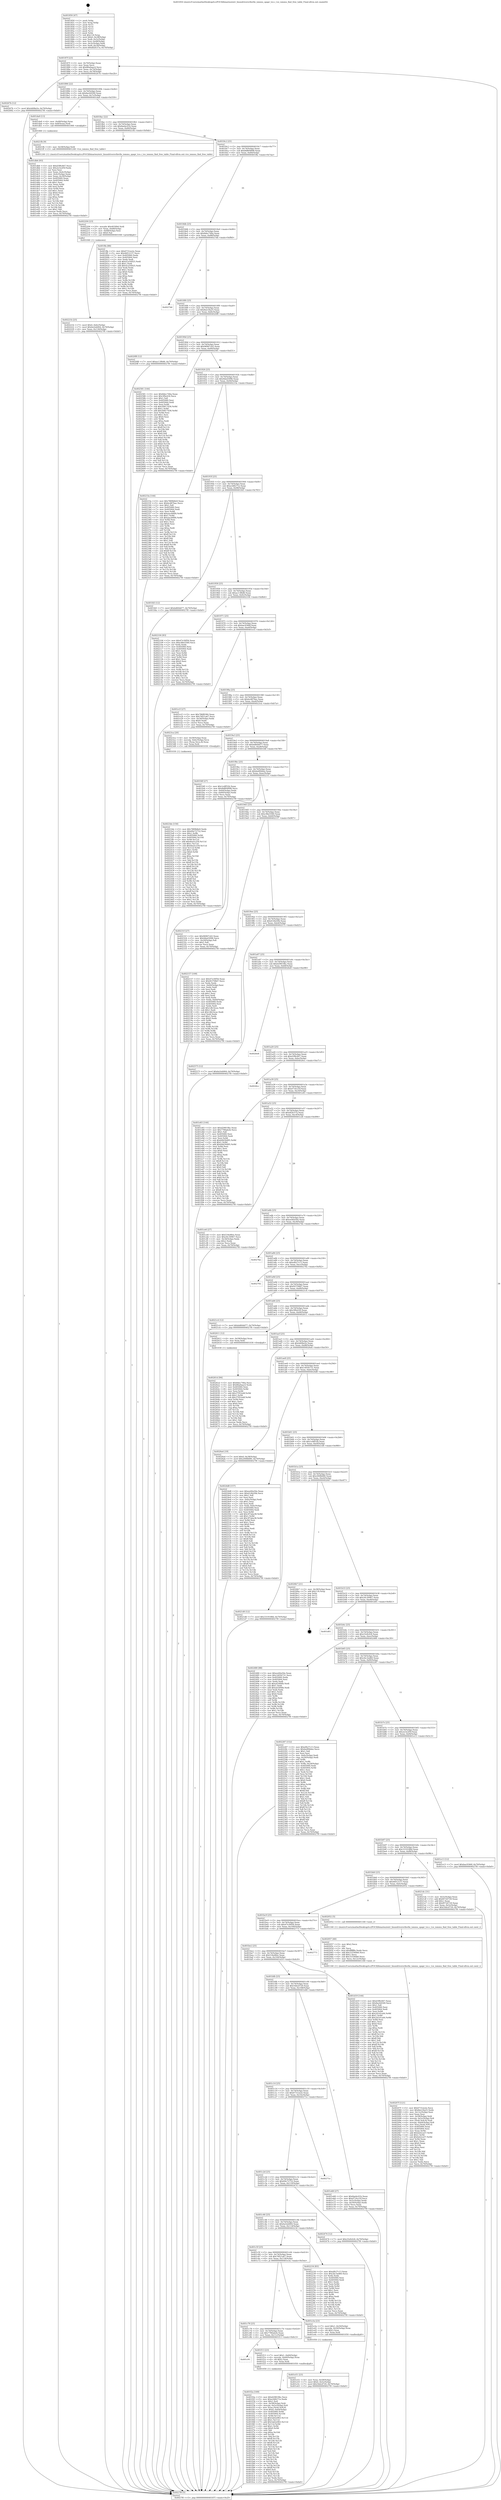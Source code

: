 digraph "0x401850" {
  label = "0x401850 (/mnt/c/Users/mathe/Desktop/tcc/POCII/binaries/extr_linuxdriversvfiovfio_iommu_spapr_tce.c_tce_iommu_find_free_table_Final-ollvm.out::main(0))"
  labelloc = "t"
  node[shape=record]

  Entry [label="",width=0.3,height=0.3,shape=circle,fillcolor=black,style=filled]
  "0x40187f" [label="{
     0x40187f [23]\l
     | [instrs]\l
     &nbsp;&nbsp;0x40187f \<+3\>: mov -0x70(%rbp),%eax\l
     &nbsp;&nbsp;0x401882 \<+2\>: mov %eax,%ecx\l
     &nbsp;&nbsp;0x401884 \<+6\>: sub $0x86a0aac4,%ecx\l
     &nbsp;&nbsp;0x40188a \<+3\>: mov %eax,-0x74(%rbp)\l
     &nbsp;&nbsp;0x40188d \<+3\>: mov %ecx,-0x78(%rbp)\l
     &nbsp;&nbsp;0x401890 \<+6\>: je 000000000040267b \<main+0xe2b\>\l
  }"]
  "0x40267b" [label="{
     0x40267b [12]\l
     | [instrs]\l
     &nbsp;&nbsp;0x40267b \<+7\>: movl $0x4d08a5e,-0x70(%rbp)\l
     &nbsp;&nbsp;0x402682 \<+5\>: jmp 00000000004027f0 \<main+0xfa0\>\l
  }"]
  "0x401896" [label="{
     0x401896 [22]\l
     | [instrs]\l
     &nbsp;&nbsp;0x401896 \<+5\>: jmp 000000000040189b \<main+0x4b\>\l
     &nbsp;&nbsp;0x40189b \<+3\>: mov -0x74(%rbp),%eax\l
     &nbsp;&nbsp;0x40189e \<+5\>: sub $0x8ac64500,%eax\l
     &nbsp;&nbsp;0x4018a3 \<+3\>: mov %eax,-0x7c(%rbp)\l
     &nbsp;&nbsp;0x4018a6 \<+6\>: je 0000000000401da9 \<main+0x559\>\l
  }"]
  Exit [label="",width=0.3,height=0.3,shape=circle,fillcolor=black,style=filled,peripheries=2]
  "0x401da9" [label="{
     0x401da9 [13]\l
     | [instrs]\l
     &nbsp;&nbsp;0x401da9 \<+4\>: mov -0x48(%rbp),%rax\l
     &nbsp;&nbsp;0x401dad \<+4\>: mov 0x8(%rax),%rdi\l
     &nbsp;&nbsp;0x401db1 \<+5\>: call 0000000000401060 \<atoi@plt\>\l
     | [calls]\l
     &nbsp;&nbsp;0x401060 \{1\} (unknown)\l
  }"]
  "0x4018ac" [label="{
     0x4018ac [22]\l
     | [instrs]\l
     &nbsp;&nbsp;0x4018ac \<+5\>: jmp 00000000004018b1 \<main+0x61\>\l
     &nbsp;&nbsp;0x4018b1 \<+3\>: mov -0x74(%rbp),%eax\l
     &nbsp;&nbsp;0x4018b4 \<+5\>: sub $0x8aebc01b,%eax\l
     &nbsp;&nbsp;0x4018b9 \<+3\>: mov %eax,-0x80(%rbp)\l
     &nbsp;&nbsp;0x4018bc \<+6\>: je 00000000004021fb \<main+0x9ab\>\l
  }"]
  "0x40261d" [label="{
     0x40261d [94]\l
     | [instrs]\l
     &nbsp;&nbsp;0x40261d \<+5\>: mov $0x8dec746a,%ecx\l
     &nbsp;&nbsp;0x402622 \<+5\>: mov $0x86a0aac4,%edx\l
     &nbsp;&nbsp;0x402627 \<+7\>: mov 0x405060,%esi\l
     &nbsp;&nbsp;0x40262e \<+8\>: mov 0x405064,%r8d\l
     &nbsp;&nbsp;0x402636 \<+3\>: mov %esi,%r9d\l
     &nbsp;&nbsp;0x402639 \<+7\>: add $0x37952e6f,%r9d\l
     &nbsp;&nbsp;0x402640 \<+4\>: sub $0x1,%r9d\l
     &nbsp;&nbsp;0x402644 \<+7\>: sub $0x37952e6f,%r9d\l
     &nbsp;&nbsp;0x40264b \<+4\>: imul %r9d,%esi\l
     &nbsp;&nbsp;0x40264f \<+3\>: and $0x1,%esi\l
     &nbsp;&nbsp;0x402652 \<+3\>: cmp $0x0,%esi\l
     &nbsp;&nbsp;0x402655 \<+4\>: sete %r10b\l
     &nbsp;&nbsp;0x402659 \<+4\>: cmp $0xa,%r8d\l
     &nbsp;&nbsp;0x40265d \<+4\>: setl %r11b\l
     &nbsp;&nbsp;0x402661 \<+3\>: mov %r10b,%bl\l
     &nbsp;&nbsp;0x402664 \<+3\>: and %r11b,%bl\l
     &nbsp;&nbsp;0x402667 \<+3\>: xor %r11b,%r10b\l
     &nbsp;&nbsp;0x40266a \<+3\>: or %r10b,%bl\l
     &nbsp;&nbsp;0x40266d \<+3\>: test $0x1,%bl\l
     &nbsp;&nbsp;0x402670 \<+3\>: cmovne %edx,%ecx\l
     &nbsp;&nbsp;0x402673 \<+3\>: mov %ecx,-0x70(%rbp)\l
     &nbsp;&nbsp;0x402676 \<+5\>: jmp 00000000004027f0 \<main+0xfa0\>\l
  }"]
  "0x4021fb" [label="{
     0x4021fb [9]\l
     | [instrs]\l
     &nbsp;&nbsp;0x4021fb \<+4\>: mov -0x58(%rbp),%rdi\l
     &nbsp;&nbsp;0x4021ff \<+5\>: call 0000000000401240 \<tce_iommu_find_free_table\>\l
     | [calls]\l
     &nbsp;&nbsp;0x401240 \{1\} (/mnt/c/Users/mathe/Desktop/tcc/POCII/binaries/extr_linuxdriversvfiovfio_iommu_spapr_tce.c_tce_iommu_find_free_table_Final-ollvm.out::tce_iommu_find_free_table)\l
  }"]
  "0x4018c2" [label="{
     0x4018c2 [25]\l
     | [instrs]\l
     &nbsp;&nbsp;0x4018c2 \<+5\>: jmp 00000000004018c7 \<main+0x77\>\l
     &nbsp;&nbsp;0x4018c7 \<+3\>: mov -0x74(%rbp),%eax\l
     &nbsp;&nbsp;0x4018ca \<+5\>: sub $0x8d804898,%eax\l
     &nbsp;&nbsp;0x4018cf \<+6\>: mov %eax,-0x84(%rbp)\l
     &nbsp;&nbsp;0x4018d5 \<+6\>: je 0000000000401ffa \<main+0x7aa\>\l
  }"]
  "0x4023de" [label="{
     0x4023de [150]\l
     | [instrs]\l
     &nbsp;&nbsp;0x4023de \<+5\>: mov $0x7889b8e9,%edx\l
     &nbsp;&nbsp;0x4023e3 \<+5\>: mov $0x69e72752,%esi\l
     &nbsp;&nbsp;0x4023e8 \<+3\>: mov $0x1,%r8b\l
     &nbsp;&nbsp;0x4023eb \<+8\>: mov 0x405060,%r9d\l
     &nbsp;&nbsp;0x4023f3 \<+8\>: mov 0x405064,%r10d\l
     &nbsp;&nbsp;0x4023fb \<+3\>: mov %r9d,%r11d\l
     &nbsp;&nbsp;0x4023fe \<+7\>: add $0x9ea5c259,%r11d\l
     &nbsp;&nbsp;0x402405 \<+4\>: sub $0x1,%r11d\l
     &nbsp;&nbsp;0x402409 \<+7\>: sub $0x9ea5c259,%r11d\l
     &nbsp;&nbsp;0x402410 \<+4\>: imul %r11d,%r9d\l
     &nbsp;&nbsp;0x402414 \<+4\>: and $0x1,%r9d\l
     &nbsp;&nbsp;0x402418 \<+4\>: cmp $0x0,%r9d\l
     &nbsp;&nbsp;0x40241c \<+3\>: sete %bl\l
     &nbsp;&nbsp;0x40241f \<+4\>: cmp $0xa,%r10d\l
     &nbsp;&nbsp;0x402423 \<+4\>: setl %r14b\l
     &nbsp;&nbsp;0x402427 \<+3\>: mov %bl,%r15b\l
     &nbsp;&nbsp;0x40242a \<+4\>: xor $0xff,%r15b\l
     &nbsp;&nbsp;0x40242e \<+3\>: mov %r14b,%r12b\l
     &nbsp;&nbsp;0x402431 \<+4\>: xor $0xff,%r12b\l
     &nbsp;&nbsp;0x402435 \<+4\>: xor $0x1,%r8b\l
     &nbsp;&nbsp;0x402439 \<+3\>: mov %r15b,%r13b\l
     &nbsp;&nbsp;0x40243c \<+4\>: and $0xff,%r13b\l
     &nbsp;&nbsp;0x402440 \<+3\>: and %r8b,%bl\l
     &nbsp;&nbsp;0x402443 \<+3\>: mov %r12b,%al\l
     &nbsp;&nbsp;0x402446 \<+2\>: and $0xff,%al\l
     &nbsp;&nbsp;0x402448 \<+3\>: and %r8b,%r14b\l
     &nbsp;&nbsp;0x40244b \<+3\>: or %bl,%r13b\l
     &nbsp;&nbsp;0x40244e \<+3\>: or %r14b,%al\l
     &nbsp;&nbsp;0x402451 \<+3\>: xor %al,%r13b\l
     &nbsp;&nbsp;0x402454 \<+3\>: or %r12b,%r15b\l
     &nbsp;&nbsp;0x402457 \<+4\>: xor $0xff,%r15b\l
     &nbsp;&nbsp;0x40245b \<+4\>: or $0x1,%r8b\l
     &nbsp;&nbsp;0x40245f \<+3\>: and %r8b,%r15b\l
     &nbsp;&nbsp;0x402462 \<+3\>: or %r15b,%r13b\l
     &nbsp;&nbsp;0x402465 \<+4\>: test $0x1,%r13b\l
     &nbsp;&nbsp;0x402469 \<+3\>: cmovne %esi,%edx\l
     &nbsp;&nbsp;0x40246c \<+3\>: mov %edx,-0x70(%rbp)\l
     &nbsp;&nbsp;0x40246f \<+5\>: jmp 00000000004027f0 \<main+0xfa0\>\l
  }"]
  "0x401ffa" [label="{
     0x401ffa [88]\l
     | [instrs]\l
     &nbsp;&nbsp;0x401ffa \<+5\>: mov $0x6731ee2e,%eax\l
     &nbsp;&nbsp;0x401fff \<+5\>: mov $0x46f12157,%ecx\l
     &nbsp;&nbsp;0x402004 \<+7\>: mov 0x405060,%edx\l
     &nbsp;&nbsp;0x40200b \<+7\>: mov 0x405064,%esi\l
     &nbsp;&nbsp;0x402012 \<+2\>: mov %edx,%edi\l
     &nbsp;&nbsp;0x402014 \<+6\>: sub $0x41a54925,%edi\l
     &nbsp;&nbsp;0x40201a \<+3\>: sub $0x1,%edi\l
     &nbsp;&nbsp;0x40201d \<+6\>: add $0x41a54925,%edi\l
     &nbsp;&nbsp;0x402023 \<+3\>: imul %edi,%edx\l
     &nbsp;&nbsp;0x402026 \<+3\>: and $0x1,%edx\l
     &nbsp;&nbsp;0x402029 \<+3\>: cmp $0x0,%edx\l
     &nbsp;&nbsp;0x40202c \<+4\>: sete %r8b\l
     &nbsp;&nbsp;0x402030 \<+3\>: cmp $0xa,%esi\l
     &nbsp;&nbsp;0x402033 \<+4\>: setl %r9b\l
     &nbsp;&nbsp;0x402037 \<+3\>: mov %r8b,%r10b\l
     &nbsp;&nbsp;0x40203a \<+3\>: and %r9b,%r10b\l
     &nbsp;&nbsp;0x40203d \<+3\>: xor %r9b,%r8b\l
     &nbsp;&nbsp;0x402040 \<+3\>: or %r8b,%r10b\l
     &nbsp;&nbsp;0x402043 \<+4\>: test $0x1,%r10b\l
     &nbsp;&nbsp;0x402047 \<+3\>: cmovne %ecx,%eax\l
     &nbsp;&nbsp;0x40204a \<+3\>: mov %eax,-0x70(%rbp)\l
     &nbsp;&nbsp;0x40204d \<+5\>: jmp 00000000004027f0 \<main+0xfa0\>\l
  }"]
  "0x4018db" [label="{
     0x4018db [25]\l
     | [instrs]\l
     &nbsp;&nbsp;0x4018db \<+5\>: jmp 00000000004018e0 \<main+0x90\>\l
     &nbsp;&nbsp;0x4018e0 \<+3\>: mov -0x74(%rbp),%eax\l
     &nbsp;&nbsp;0x4018e3 \<+5\>: sub $0x8dec746a,%eax\l
     &nbsp;&nbsp;0x4018e8 \<+6\>: mov %eax,-0x88(%rbp)\l
     &nbsp;&nbsp;0x4018ee \<+6\>: je 00000000004027dd \<main+0xf8d\>\l
  }"]
  "0x40221b" [label="{
     0x40221b [25]\l
     | [instrs]\l
     &nbsp;&nbsp;0x40221b \<+7\>: movl $0x0,-0x6c(%rbp)\l
     &nbsp;&nbsp;0x402222 \<+7\>: movl $0x6a5eb904,-0x70(%rbp)\l
     &nbsp;&nbsp;0x402229 \<+6\>: mov %eax,-0x130(%rbp)\l
     &nbsp;&nbsp;0x40222f \<+5\>: jmp 00000000004027f0 \<main+0xfa0\>\l
  }"]
  "0x4027dd" [label="{
     0x4027dd\l
  }", style=dashed]
  "0x4018f4" [label="{
     0x4018f4 [25]\l
     | [instrs]\l
     &nbsp;&nbsp;0x4018f4 \<+5\>: jmp 00000000004018f9 \<main+0xa9\>\l
     &nbsp;&nbsp;0x4018f9 \<+3\>: mov -0x74(%rbp),%eax\l
     &nbsp;&nbsp;0x4018fc \<+5\>: sub $0x8ee18a25,%eax\l
     &nbsp;&nbsp;0x401901 \<+6\>: mov %eax,-0x8c(%rbp)\l
     &nbsp;&nbsp;0x401907 \<+6\>: je 00000000004020f8 \<main+0x8a8\>\l
  }"]
  "0x402204" [label="{
     0x402204 [23]\l
     | [instrs]\l
     &nbsp;&nbsp;0x402204 \<+10\>: movabs $0x4030b6,%rdi\l
     &nbsp;&nbsp;0x40220e \<+3\>: mov %eax,-0x68(%rbp)\l
     &nbsp;&nbsp;0x402211 \<+3\>: mov -0x68(%rbp),%esi\l
     &nbsp;&nbsp;0x402214 \<+2\>: mov $0x0,%al\l
     &nbsp;&nbsp;0x402216 \<+5\>: call 0000000000401040 \<printf@plt\>\l
     | [calls]\l
     &nbsp;&nbsp;0x401040 \{1\} (unknown)\l
  }"]
  "0x4020f8" [label="{
     0x4020f8 [12]\l
     | [instrs]\l
     &nbsp;&nbsp;0x4020f8 \<+7\>: movl $0xac13f6d6,-0x70(%rbp)\l
     &nbsp;&nbsp;0x4020ff \<+5\>: jmp 00000000004027f0 \<main+0xfa0\>\l
  }"]
  "0x40190d" [label="{
     0x40190d [25]\l
     | [instrs]\l
     &nbsp;&nbsp;0x40190d \<+5\>: jmp 0000000000401912 \<main+0xc2\>\l
     &nbsp;&nbsp;0x401912 \<+3\>: mov -0x74(%rbp),%eax\l
     &nbsp;&nbsp;0x401915 \<+5\>: sub $0x96967cb5,%eax\l
     &nbsp;&nbsp;0x40191a \<+6\>: mov %eax,-0x90(%rbp)\l
     &nbsp;&nbsp;0x401920 \<+6\>: je 0000000000402581 \<main+0xd31\>\l
  }"]
  "0x40207f" [label="{
     0x40207f [121]\l
     | [instrs]\l
     &nbsp;&nbsp;0x40207f \<+5\>: mov $0x6731ee2e,%ecx\l
     &nbsp;&nbsp;0x402084 \<+5\>: mov $0x8ee18a25,%edx\l
     &nbsp;&nbsp;0x402089 \<+6\>: mov -0x12c(%rbp),%esi\l
     &nbsp;&nbsp;0x40208f \<+3\>: imul %eax,%esi\l
     &nbsp;&nbsp;0x402092 \<+4\>: mov -0x58(%rbp),%rdi\l
     &nbsp;&nbsp;0x402096 \<+4\>: movslq -0x5c(%rbp),%r8\l
     &nbsp;&nbsp;0x40209a \<+4\>: mov (%rdi,%r8,8),%rdi\l
     &nbsp;&nbsp;0x40209e \<+4\>: movslq -0x64(%rbp),%r8\l
     &nbsp;&nbsp;0x4020a2 \<+4\>: mov %esi,(%rdi,%r8,4)\l
     &nbsp;&nbsp;0x4020a6 \<+7\>: mov 0x405060,%eax\l
     &nbsp;&nbsp;0x4020ad \<+7\>: mov 0x405064,%esi\l
     &nbsp;&nbsp;0x4020b4 \<+3\>: mov %eax,%r9d\l
     &nbsp;&nbsp;0x4020b7 \<+7\>: add $0xfa42ca57,%r9d\l
     &nbsp;&nbsp;0x4020be \<+4\>: sub $0x1,%r9d\l
     &nbsp;&nbsp;0x4020c2 \<+7\>: sub $0xfa42ca57,%r9d\l
     &nbsp;&nbsp;0x4020c9 \<+4\>: imul %r9d,%eax\l
     &nbsp;&nbsp;0x4020cd \<+3\>: and $0x1,%eax\l
     &nbsp;&nbsp;0x4020d0 \<+3\>: cmp $0x0,%eax\l
     &nbsp;&nbsp;0x4020d3 \<+4\>: sete %r10b\l
     &nbsp;&nbsp;0x4020d7 \<+3\>: cmp $0xa,%esi\l
     &nbsp;&nbsp;0x4020da \<+4\>: setl %r11b\l
     &nbsp;&nbsp;0x4020de \<+3\>: mov %r10b,%bl\l
     &nbsp;&nbsp;0x4020e1 \<+3\>: and %r11b,%bl\l
     &nbsp;&nbsp;0x4020e4 \<+3\>: xor %r11b,%r10b\l
     &nbsp;&nbsp;0x4020e7 \<+3\>: or %r10b,%bl\l
     &nbsp;&nbsp;0x4020ea \<+3\>: test $0x1,%bl\l
     &nbsp;&nbsp;0x4020ed \<+3\>: cmovne %edx,%ecx\l
     &nbsp;&nbsp;0x4020f0 \<+3\>: mov %ecx,-0x70(%rbp)\l
     &nbsp;&nbsp;0x4020f3 \<+5\>: jmp 00000000004027f0 \<main+0xfa0\>\l
  }"]
  "0x402581" [label="{
     0x402581 [144]\l
     | [instrs]\l
     &nbsp;&nbsp;0x402581 \<+5\>: mov $0x8dec746a,%eax\l
     &nbsp;&nbsp;0x402586 \<+5\>: mov $0x3f9e430,%ecx\l
     &nbsp;&nbsp;0x40258b \<+2\>: mov $0x1,%dl\l
     &nbsp;&nbsp;0x40258d \<+7\>: mov 0x405060,%esi\l
     &nbsp;&nbsp;0x402594 \<+7\>: mov 0x405064,%edi\l
     &nbsp;&nbsp;0x40259b \<+3\>: mov %esi,%r8d\l
     &nbsp;&nbsp;0x40259e \<+7\>: sub $0x50817d36,%r8d\l
     &nbsp;&nbsp;0x4025a5 \<+4\>: sub $0x1,%r8d\l
     &nbsp;&nbsp;0x4025a9 \<+7\>: add $0x50817d36,%r8d\l
     &nbsp;&nbsp;0x4025b0 \<+4\>: imul %r8d,%esi\l
     &nbsp;&nbsp;0x4025b4 \<+3\>: and $0x1,%esi\l
     &nbsp;&nbsp;0x4025b7 \<+3\>: cmp $0x0,%esi\l
     &nbsp;&nbsp;0x4025ba \<+4\>: sete %r9b\l
     &nbsp;&nbsp;0x4025be \<+3\>: cmp $0xa,%edi\l
     &nbsp;&nbsp;0x4025c1 \<+4\>: setl %r10b\l
     &nbsp;&nbsp;0x4025c5 \<+3\>: mov %r9b,%r11b\l
     &nbsp;&nbsp;0x4025c8 \<+4\>: xor $0xff,%r11b\l
     &nbsp;&nbsp;0x4025cc \<+3\>: mov %r10b,%bl\l
     &nbsp;&nbsp;0x4025cf \<+3\>: xor $0xff,%bl\l
     &nbsp;&nbsp;0x4025d2 \<+3\>: xor $0x0,%dl\l
     &nbsp;&nbsp;0x4025d5 \<+3\>: mov %r11b,%r14b\l
     &nbsp;&nbsp;0x4025d8 \<+4\>: and $0x0,%r14b\l
     &nbsp;&nbsp;0x4025dc \<+3\>: and %dl,%r9b\l
     &nbsp;&nbsp;0x4025df \<+3\>: mov %bl,%r15b\l
     &nbsp;&nbsp;0x4025e2 \<+4\>: and $0x0,%r15b\l
     &nbsp;&nbsp;0x4025e6 \<+3\>: and %dl,%r10b\l
     &nbsp;&nbsp;0x4025e9 \<+3\>: or %r9b,%r14b\l
     &nbsp;&nbsp;0x4025ec \<+3\>: or %r10b,%r15b\l
     &nbsp;&nbsp;0x4025ef \<+3\>: xor %r15b,%r14b\l
     &nbsp;&nbsp;0x4025f2 \<+3\>: or %bl,%r11b\l
     &nbsp;&nbsp;0x4025f5 \<+4\>: xor $0xff,%r11b\l
     &nbsp;&nbsp;0x4025f9 \<+3\>: or $0x0,%dl\l
     &nbsp;&nbsp;0x4025fc \<+3\>: and %dl,%r11b\l
     &nbsp;&nbsp;0x4025ff \<+3\>: or %r11b,%r14b\l
     &nbsp;&nbsp;0x402602 \<+4\>: test $0x1,%r14b\l
     &nbsp;&nbsp;0x402606 \<+3\>: cmovne %ecx,%eax\l
     &nbsp;&nbsp;0x402609 \<+3\>: mov %eax,-0x70(%rbp)\l
     &nbsp;&nbsp;0x40260c \<+5\>: jmp 00000000004027f0 \<main+0xfa0\>\l
  }"]
  "0x401926" [label="{
     0x401926 [25]\l
     | [instrs]\l
     &nbsp;&nbsp;0x401926 \<+5\>: jmp 000000000040192b \<main+0xdb\>\l
     &nbsp;&nbsp;0x40192b \<+3\>: mov -0x74(%rbp),%eax\l
     &nbsp;&nbsp;0x40192e \<+5\>: sub $0x9ded3096,%eax\l
     &nbsp;&nbsp;0x401933 \<+6\>: mov %eax,-0x94(%rbp)\l
     &nbsp;&nbsp;0x401939 \<+6\>: je 000000000040233a \<main+0xaea\>\l
  }"]
  "0x402057" [label="{
     0x402057 [40]\l
     | [instrs]\l
     &nbsp;&nbsp;0x402057 \<+5\>: mov $0x2,%ecx\l
     &nbsp;&nbsp;0x40205c \<+1\>: cltd\l
     &nbsp;&nbsp;0x40205d \<+2\>: idiv %ecx\l
     &nbsp;&nbsp;0x40205f \<+6\>: imul $0xfffffffe,%edx,%ecx\l
     &nbsp;&nbsp;0x402065 \<+6\>: add $0x31f340b6,%ecx\l
     &nbsp;&nbsp;0x40206b \<+3\>: add $0x1,%ecx\l
     &nbsp;&nbsp;0x40206e \<+6\>: sub $0x31f340b6,%ecx\l
     &nbsp;&nbsp;0x402074 \<+6\>: mov %ecx,-0x12c(%rbp)\l
     &nbsp;&nbsp;0x40207a \<+5\>: call 0000000000401160 \<next_i\>\l
     | [calls]\l
     &nbsp;&nbsp;0x401160 \{1\} (/mnt/c/Users/mathe/Desktop/tcc/POCII/binaries/extr_linuxdriversvfiovfio_iommu_spapr_tce.c_tce_iommu_find_free_table_Final-ollvm.out::next_i)\l
  }"]
  "0x40233a" [label="{
     0x40233a [144]\l
     | [instrs]\l
     &nbsp;&nbsp;0x40233a \<+5\>: mov $0x7889b8e9,%eax\l
     &nbsp;&nbsp;0x40233f \<+5\>: mov $0xbcd87bac,%ecx\l
     &nbsp;&nbsp;0x402344 \<+2\>: mov $0x1,%dl\l
     &nbsp;&nbsp;0x402346 \<+7\>: mov 0x405060,%esi\l
     &nbsp;&nbsp;0x40234d \<+7\>: mov 0x405064,%edi\l
     &nbsp;&nbsp;0x402354 \<+3\>: mov %esi,%r8d\l
     &nbsp;&nbsp;0x402357 \<+7\>: add $0xaacd48f4,%r8d\l
     &nbsp;&nbsp;0x40235e \<+4\>: sub $0x1,%r8d\l
     &nbsp;&nbsp;0x402362 \<+7\>: sub $0xaacd48f4,%r8d\l
     &nbsp;&nbsp;0x402369 \<+4\>: imul %r8d,%esi\l
     &nbsp;&nbsp;0x40236d \<+3\>: and $0x1,%esi\l
     &nbsp;&nbsp;0x402370 \<+3\>: cmp $0x0,%esi\l
     &nbsp;&nbsp;0x402373 \<+4\>: sete %r9b\l
     &nbsp;&nbsp;0x402377 \<+3\>: cmp $0xa,%edi\l
     &nbsp;&nbsp;0x40237a \<+4\>: setl %r10b\l
     &nbsp;&nbsp;0x40237e \<+3\>: mov %r9b,%r11b\l
     &nbsp;&nbsp;0x402381 \<+4\>: xor $0xff,%r11b\l
     &nbsp;&nbsp;0x402385 \<+3\>: mov %r10b,%bl\l
     &nbsp;&nbsp;0x402388 \<+3\>: xor $0xff,%bl\l
     &nbsp;&nbsp;0x40238b \<+3\>: xor $0x1,%dl\l
     &nbsp;&nbsp;0x40238e \<+3\>: mov %r11b,%r14b\l
     &nbsp;&nbsp;0x402391 \<+4\>: and $0xff,%r14b\l
     &nbsp;&nbsp;0x402395 \<+3\>: and %dl,%r9b\l
     &nbsp;&nbsp;0x402398 \<+3\>: mov %bl,%r15b\l
     &nbsp;&nbsp;0x40239b \<+4\>: and $0xff,%r15b\l
     &nbsp;&nbsp;0x40239f \<+3\>: and %dl,%r10b\l
     &nbsp;&nbsp;0x4023a2 \<+3\>: or %r9b,%r14b\l
     &nbsp;&nbsp;0x4023a5 \<+3\>: or %r10b,%r15b\l
     &nbsp;&nbsp;0x4023a8 \<+3\>: xor %r15b,%r14b\l
     &nbsp;&nbsp;0x4023ab \<+3\>: or %bl,%r11b\l
     &nbsp;&nbsp;0x4023ae \<+4\>: xor $0xff,%r11b\l
     &nbsp;&nbsp;0x4023b2 \<+3\>: or $0x1,%dl\l
     &nbsp;&nbsp;0x4023b5 \<+3\>: and %dl,%r11b\l
     &nbsp;&nbsp;0x4023b8 \<+3\>: or %r11b,%r14b\l
     &nbsp;&nbsp;0x4023bb \<+4\>: test $0x1,%r14b\l
     &nbsp;&nbsp;0x4023bf \<+3\>: cmovne %ecx,%eax\l
     &nbsp;&nbsp;0x4023c2 \<+3\>: mov %eax,-0x70(%rbp)\l
     &nbsp;&nbsp;0x4023c5 \<+5\>: jmp 00000000004027f0 \<main+0xfa0\>\l
  }"]
  "0x40193f" [label="{
     0x40193f [25]\l
     | [instrs]\l
     &nbsp;&nbsp;0x40193f \<+5\>: jmp 0000000000401944 \<main+0xf4\>\l
     &nbsp;&nbsp;0x401944 \<+3\>: mov -0x74(%rbp),%eax\l
     &nbsp;&nbsp;0x401947 \<+5\>: sub $0xa3d8271e,%eax\l
     &nbsp;&nbsp;0x40194c \<+6\>: mov %eax,-0x98(%rbp)\l
     &nbsp;&nbsp;0x401952 \<+6\>: je 0000000000401fd3 \<main+0x783\>\l
  }"]
  "0x401f2a" [label="{
     0x401f2a [169]\l
     | [instrs]\l
     &nbsp;&nbsp;0x401f2a \<+5\>: mov $0xd29819bc,%ecx\l
     &nbsp;&nbsp;0x401f2f \<+5\>: mov $0xa3d8271e,%edx\l
     &nbsp;&nbsp;0x401f34 \<+3\>: mov $0x1,%sil\l
     &nbsp;&nbsp;0x401f37 \<+4\>: mov -0x58(%rbp),%rdi\l
     &nbsp;&nbsp;0x401f3b \<+4\>: movslq -0x5c(%rbp),%r8\l
     &nbsp;&nbsp;0x401f3f \<+4\>: mov %rax,(%rdi,%r8,8)\l
     &nbsp;&nbsp;0x401f43 \<+7\>: movl $0x0,-0x64(%rbp)\l
     &nbsp;&nbsp;0x401f4a \<+8\>: mov 0x405060,%r9d\l
     &nbsp;&nbsp;0x401f52 \<+8\>: mov 0x405064,%r10d\l
     &nbsp;&nbsp;0x401f5a \<+3\>: mov %r9d,%r11d\l
     &nbsp;&nbsp;0x401f5d \<+7\>: sub $0x5a62e963,%r11d\l
     &nbsp;&nbsp;0x401f64 \<+4\>: sub $0x1,%r11d\l
     &nbsp;&nbsp;0x401f68 \<+7\>: add $0x5a62e963,%r11d\l
     &nbsp;&nbsp;0x401f6f \<+4\>: imul %r11d,%r9d\l
     &nbsp;&nbsp;0x401f73 \<+4\>: and $0x1,%r9d\l
     &nbsp;&nbsp;0x401f77 \<+4\>: cmp $0x0,%r9d\l
     &nbsp;&nbsp;0x401f7b \<+3\>: sete %bl\l
     &nbsp;&nbsp;0x401f7e \<+4\>: cmp $0xa,%r10d\l
     &nbsp;&nbsp;0x401f82 \<+4\>: setl %r14b\l
     &nbsp;&nbsp;0x401f86 \<+3\>: mov %bl,%r15b\l
     &nbsp;&nbsp;0x401f89 \<+4\>: xor $0xff,%r15b\l
     &nbsp;&nbsp;0x401f8d \<+3\>: mov %r14b,%r12b\l
     &nbsp;&nbsp;0x401f90 \<+4\>: xor $0xff,%r12b\l
     &nbsp;&nbsp;0x401f94 \<+4\>: xor $0x0,%sil\l
     &nbsp;&nbsp;0x401f98 \<+3\>: mov %r15b,%r13b\l
     &nbsp;&nbsp;0x401f9b \<+4\>: and $0x0,%r13b\l
     &nbsp;&nbsp;0x401f9f \<+3\>: and %sil,%bl\l
     &nbsp;&nbsp;0x401fa2 \<+3\>: mov %r12b,%al\l
     &nbsp;&nbsp;0x401fa5 \<+2\>: and $0x0,%al\l
     &nbsp;&nbsp;0x401fa7 \<+3\>: and %sil,%r14b\l
     &nbsp;&nbsp;0x401faa \<+3\>: or %bl,%r13b\l
     &nbsp;&nbsp;0x401fad \<+3\>: or %r14b,%al\l
     &nbsp;&nbsp;0x401fb0 \<+3\>: xor %al,%r13b\l
     &nbsp;&nbsp;0x401fb3 \<+3\>: or %r12b,%r15b\l
     &nbsp;&nbsp;0x401fb6 \<+4\>: xor $0xff,%r15b\l
     &nbsp;&nbsp;0x401fba \<+4\>: or $0x0,%sil\l
     &nbsp;&nbsp;0x401fbe \<+3\>: and %sil,%r15b\l
     &nbsp;&nbsp;0x401fc1 \<+3\>: or %r15b,%r13b\l
     &nbsp;&nbsp;0x401fc4 \<+4\>: test $0x1,%r13b\l
     &nbsp;&nbsp;0x401fc8 \<+3\>: cmovne %edx,%ecx\l
     &nbsp;&nbsp;0x401fcb \<+3\>: mov %ecx,-0x70(%rbp)\l
     &nbsp;&nbsp;0x401fce \<+5\>: jmp 00000000004027f0 \<main+0xfa0\>\l
  }"]
  "0x401fd3" [label="{
     0x401fd3 [12]\l
     | [instrs]\l
     &nbsp;&nbsp;0x401fd3 \<+7\>: movl $0xbd60dd77,-0x70(%rbp)\l
     &nbsp;&nbsp;0x401fda \<+5\>: jmp 00000000004027f0 \<main+0xfa0\>\l
  }"]
  "0x401958" [label="{
     0x401958 [25]\l
     | [instrs]\l
     &nbsp;&nbsp;0x401958 \<+5\>: jmp 000000000040195d \<main+0x10d\>\l
     &nbsp;&nbsp;0x40195d \<+3\>: mov -0x74(%rbp),%eax\l
     &nbsp;&nbsp;0x401960 \<+5\>: sub $0xac13f6d6,%eax\l
     &nbsp;&nbsp;0x401965 \<+6\>: mov %eax,-0x9c(%rbp)\l
     &nbsp;&nbsp;0x40196b \<+6\>: je 0000000000402104 \<main+0x8b4\>\l
  }"]
  "0x401c91" [label="{
     0x401c91\l
  }", style=dashed]
  "0x402104" [label="{
     0x402104 [83]\l
     | [instrs]\l
     &nbsp;&nbsp;0x402104 \<+5\>: mov $0x47e30f56,%eax\l
     &nbsp;&nbsp;0x402109 \<+5\>: mov $0xc9be5560,%ecx\l
     &nbsp;&nbsp;0x40210e \<+2\>: xor %edx,%edx\l
     &nbsp;&nbsp;0x402110 \<+7\>: mov 0x405060,%esi\l
     &nbsp;&nbsp;0x402117 \<+7\>: mov 0x405064,%edi\l
     &nbsp;&nbsp;0x40211e \<+3\>: sub $0x1,%edx\l
     &nbsp;&nbsp;0x402121 \<+3\>: mov %esi,%r8d\l
     &nbsp;&nbsp;0x402124 \<+3\>: add %edx,%r8d\l
     &nbsp;&nbsp;0x402127 \<+4\>: imul %r8d,%esi\l
     &nbsp;&nbsp;0x40212b \<+3\>: and $0x1,%esi\l
     &nbsp;&nbsp;0x40212e \<+3\>: cmp $0x0,%esi\l
     &nbsp;&nbsp;0x402131 \<+4\>: sete %r9b\l
     &nbsp;&nbsp;0x402135 \<+3\>: cmp $0xa,%edi\l
     &nbsp;&nbsp;0x402138 \<+4\>: setl %r10b\l
     &nbsp;&nbsp;0x40213c \<+3\>: mov %r9b,%r11b\l
     &nbsp;&nbsp;0x40213f \<+3\>: and %r10b,%r11b\l
     &nbsp;&nbsp;0x402142 \<+3\>: xor %r10b,%r9b\l
     &nbsp;&nbsp;0x402145 \<+3\>: or %r9b,%r11b\l
     &nbsp;&nbsp;0x402148 \<+4\>: test $0x1,%r11b\l
     &nbsp;&nbsp;0x40214c \<+3\>: cmovne %ecx,%eax\l
     &nbsp;&nbsp;0x40214f \<+3\>: mov %eax,-0x70(%rbp)\l
     &nbsp;&nbsp;0x402152 \<+5\>: jmp 00000000004027f0 \<main+0xfa0\>\l
  }"]
  "0x401971" [label="{
     0x401971 [25]\l
     | [instrs]\l
     &nbsp;&nbsp;0x401971 \<+5\>: jmp 0000000000401976 \<main+0x126\>\l
     &nbsp;&nbsp;0x401976 \<+3\>: mov -0x74(%rbp),%eax\l
     &nbsp;&nbsp;0x401979 \<+5\>: sub $0xbac9366f,%eax\l
     &nbsp;&nbsp;0x40197e \<+6\>: mov %eax,-0xa0(%rbp)\l
     &nbsp;&nbsp;0x401984 \<+6\>: je 0000000000401e1f \<main+0x5cf\>\l
  }"]
  "0x401f13" [label="{
     0x401f13 [23]\l
     | [instrs]\l
     &nbsp;&nbsp;0x401f13 \<+7\>: movl $0x1,-0x60(%rbp)\l
     &nbsp;&nbsp;0x401f1a \<+4\>: movslq -0x60(%rbp),%rax\l
     &nbsp;&nbsp;0x401f1e \<+4\>: shl $0x2,%rax\l
     &nbsp;&nbsp;0x401f22 \<+3\>: mov %rax,%rdi\l
     &nbsp;&nbsp;0x401f25 \<+5\>: call 0000000000401050 \<malloc@plt\>\l
     | [calls]\l
     &nbsp;&nbsp;0x401050 \{1\} (unknown)\l
  }"]
  "0x401e1f" [label="{
     0x401e1f [27]\l
     | [instrs]\l
     &nbsp;&nbsp;0x401e1f \<+5\>: mov $0x786f8384,%eax\l
     &nbsp;&nbsp;0x401e24 \<+5\>: mov $0x76f21a67,%ecx\l
     &nbsp;&nbsp;0x401e29 \<+3\>: mov -0x30(%rbp),%edx\l
     &nbsp;&nbsp;0x401e2c \<+3\>: cmp $0x0,%edx\l
     &nbsp;&nbsp;0x401e2f \<+3\>: cmove %ecx,%eax\l
     &nbsp;&nbsp;0x401e32 \<+3\>: mov %eax,-0x70(%rbp)\l
     &nbsp;&nbsp;0x401e35 \<+5\>: jmp 00000000004027f0 \<main+0xfa0\>\l
  }"]
  "0x40198a" [label="{
     0x40198a [25]\l
     | [instrs]\l
     &nbsp;&nbsp;0x40198a \<+5\>: jmp 000000000040198f \<main+0x13f\>\l
     &nbsp;&nbsp;0x40198f \<+3\>: mov -0x74(%rbp),%eax\l
     &nbsp;&nbsp;0x401992 \<+5\>: sub $0xbcd87bac,%eax\l
     &nbsp;&nbsp;0x401997 \<+6\>: mov %eax,-0xa4(%rbp)\l
     &nbsp;&nbsp;0x40199d \<+6\>: je 00000000004023ca \<main+0xb7a\>\l
  }"]
  "0x401e51" [label="{
     0x401e51 [23]\l
     | [instrs]\l
     &nbsp;&nbsp;0x401e51 \<+4\>: mov %rax,-0x58(%rbp)\l
     &nbsp;&nbsp;0x401e55 \<+7\>: movl $0x0,-0x5c(%rbp)\l
     &nbsp;&nbsp;0x401e5c \<+7\>: movl $0x54dcd729,-0x70(%rbp)\l
     &nbsp;&nbsp;0x401e63 \<+5\>: jmp 00000000004027f0 \<main+0xfa0\>\l
  }"]
  "0x4023ca" [label="{
     0x4023ca [20]\l
     | [instrs]\l
     &nbsp;&nbsp;0x4023ca \<+4\>: mov -0x58(%rbp),%rax\l
     &nbsp;&nbsp;0x4023ce \<+4\>: movslq -0x6c(%rbp),%rcx\l
     &nbsp;&nbsp;0x4023d2 \<+4\>: mov (%rax,%rcx,8),%rax\l
     &nbsp;&nbsp;0x4023d6 \<+3\>: mov %rax,%rdi\l
     &nbsp;&nbsp;0x4023d9 \<+5\>: call 0000000000401030 \<free@plt\>\l
     | [calls]\l
     &nbsp;&nbsp;0x401030 \{1\} (unknown)\l
  }"]
  "0x4019a3" [label="{
     0x4019a3 [25]\l
     | [instrs]\l
     &nbsp;&nbsp;0x4019a3 \<+5\>: jmp 00000000004019a8 \<main+0x158\>\l
     &nbsp;&nbsp;0x4019a8 \<+3\>: mov -0x74(%rbp),%eax\l
     &nbsp;&nbsp;0x4019ab \<+5\>: sub $0xbd60dd77,%eax\l
     &nbsp;&nbsp;0x4019b0 \<+6\>: mov %eax,-0xa8(%rbp)\l
     &nbsp;&nbsp;0x4019b6 \<+6\>: je 0000000000401fdf \<main+0x78f\>\l
  }"]
  "0x401c78" [label="{
     0x401c78 [25]\l
     | [instrs]\l
     &nbsp;&nbsp;0x401c78 \<+5\>: jmp 0000000000401c7d \<main+0x42d\>\l
     &nbsp;&nbsp;0x401c7d \<+3\>: mov -0x74(%rbp),%eax\l
     &nbsp;&nbsp;0x401c80 \<+5\>: sub $0x7780ab2b,%eax\l
     &nbsp;&nbsp;0x401c85 \<+6\>: mov %eax,-0x11c(%rbp)\l
     &nbsp;&nbsp;0x401c8b \<+6\>: je 0000000000401f13 \<main+0x6c3\>\l
  }"]
  "0x401fdf" [label="{
     0x401fdf [27]\l
     | [instrs]\l
     &nbsp;&nbsp;0x401fdf \<+5\>: mov $0x1e4ff32b,%eax\l
     &nbsp;&nbsp;0x401fe4 \<+5\>: mov $0x8d804898,%ecx\l
     &nbsp;&nbsp;0x401fe9 \<+3\>: mov -0x64(%rbp),%edx\l
     &nbsp;&nbsp;0x401fec \<+3\>: cmp -0x60(%rbp),%edx\l
     &nbsp;&nbsp;0x401fef \<+3\>: cmovl %ecx,%eax\l
     &nbsp;&nbsp;0x401ff2 \<+3\>: mov %eax,-0x70(%rbp)\l
     &nbsp;&nbsp;0x401ff5 \<+5\>: jmp 00000000004027f0 \<main+0xfa0\>\l
  }"]
  "0x4019bc" [label="{
     0x4019bc [25]\l
     | [instrs]\l
     &nbsp;&nbsp;0x4019bc \<+5\>: jmp 00000000004019c1 \<main+0x171\>\l
     &nbsp;&nbsp;0x4019c1 \<+3\>: mov -0x74(%rbp),%eax\l
     &nbsp;&nbsp;0x4019c4 \<+5\>: sub $0xbed94dee,%eax\l
     &nbsp;&nbsp;0x4019c9 \<+6\>: mov %eax,-0xac(%rbp)\l
     &nbsp;&nbsp;0x4019cf \<+6\>: je 000000000040231f \<main+0xacf\>\l
  }"]
  "0x401e3a" [label="{
     0x401e3a [23]\l
     | [instrs]\l
     &nbsp;&nbsp;0x401e3a \<+7\>: movl $0x1,-0x50(%rbp)\l
     &nbsp;&nbsp;0x401e41 \<+4\>: movslq -0x50(%rbp),%rax\l
     &nbsp;&nbsp;0x401e45 \<+4\>: shl $0x3,%rax\l
     &nbsp;&nbsp;0x401e49 \<+3\>: mov %rax,%rdi\l
     &nbsp;&nbsp;0x401e4c \<+5\>: call 0000000000401050 \<malloc@plt\>\l
     | [calls]\l
     &nbsp;&nbsp;0x401050 \{1\} (unknown)\l
  }"]
  "0x40231f" [label="{
     0x40231f [27]\l
     | [instrs]\l
     &nbsp;&nbsp;0x40231f \<+5\>: mov $0x96967cb5,%eax\l
     &nbsp;&nbsp;0x402324 \<+5\>: mov $0x9ded3096,%ecx\l
     &nbsp;&nbsp;0x402329 \<+3\>: mov -0x29(%rbp),%dl\l
     &nbsp;&nbsp;0x40232c \<+3\>: test $0x1,%dl\l
     &nbsp;&nbsp;0x40232f \<+3\>: cmovne %ecx,%eax\l
     &nbsp;&nbsp;0x402332 \<+3\>: mov %eax,-0x70(%rbp)\l
     &nbsp;&nbsp;0x402335 \<+5\>: jmp 00000000004027f0 \<main+0xfa0\>\l
  }"]
  "0x4019d5" [label="{
     0x4019d5 [25]\l
     | [instrs]\l
     &nbsp;&nbsp;0x4019d5 \<+5\>: jmp 00000000004019da \<main+0x18a\>\l
     &nbsp;&nbsp;0x4019da \<+3\>: mov -0x74(%rbp),%eax\l
     &nbsp;&nbsp;0x4019dd \<+5\>: sub $0xc9be5560,%eax\l
     &nbsp;&nbsp;0x4019e2 \<+6\>: mov %eax,-0xb0(%rbp)\l
     &nbsp;&nbsp;0x4019e8 \<+6\>: je 0000000000402157 \<main+0x907\>\l
  }"]
  "0x401c5f" [label="{
     0x401c5f [25]\l
     | [instrs]\l
     &nbsp;&nbsp;0x401c5f \<+5\>: jmp 0000000000401c64 \<main+0x414\>\l
     &nbsp;&nbsp;0x401c64 \<+3\>: mov -0x74(%rbp),%eax\l
     &nbsp;&nbsp;0x401c67 \<+5\>: sub $0x76f21a67,%eax\l
     &nbsp;&nbsp;0x401c6c \<+6\>: mov %eax,-0x118(%rbp)\l
     &nbsp;&nbsp;0x401c72 \<+6\>: je 0000000000401e3a \<main+0x5ea\>\l
  }"]
  "0x402157" [label="{
     0x402157 [109]\l
     | [instrs]\l
     &nbsp;&nbsp;0x402157 \<+5\>: mov $0x47e30f56,%eax\l
     &nbsp;&nbsp;0x40215c \<+5\>: mov $0xf43708d7,%ecx\l
     &nbsp;&nbsp;0x402161 \<+2\>: xor %edx,%edx\l
     &nbsp;&nbsp;0x402163 \<+3\>: mov -0x64(%rbp),%esi\l
     &nbsp;&nbsp;0x402166 \<+2\>: mov %edx,%edi\l
     &nbsp;&nbsp;0x402168 \<+2\>: sub %esi,%edi\l
     &nbsp;&nbsp;0x40216a \<+2\>: mov %edx,%esi\l
     &nbsp;&nbsp;0x40216c \<+3\>: sub $0x1,%esi\l
     &nbsp;&nbsp;0x40216f \<+2\>: add %esi,%edi\l
     &nbsp;&nbsp;0x402171 \<+2\>: sub %edi,%edx\l
     &nbsp;&nbsp;0x402173 \<+3\>: mov %edx,-0x64(%rbp)\l
     &nbsp;&nbsp;0x402176 \<+7\>: mov 0x405060,%edx\l
     &nbsp;&nbsp;0x40217d \<+7\>: mov 0x405064,%esi\l
     &nbsp;&nbsp;0x402184 \<+2\>: mov %edx,%edi\l
     &nbsp;&nbsp;0x402186 \<+6\>: add $0x1db1bcac,%edi\l
     &nbsp;&nbsp;0x40218c \<+3\>: sub $0x1,%edi\l
     &nbsp;&nbsp;0x40218f \<+6\>: sub $0x1db1bcac,%edi\l
     &nbsp;&nbsp;0x402195 \<+3\>: imul %edi,%edx\l
     &nbsp;&nbsp;0x402198 \<+3\>: and $0x1,%edx\l
     &nbsp;&nbsp;0x40219b \<+3\>: cmp $0x0,%edx\l
     &nbsp;&nbsp;0x40219e \<+4\>: sete %r8b\l
     &nbsp;&nbsp;0x4021a2 \<+3\>: cmp $0xa,%esi\l
     &nbsp;&nbsp;0x4021a5 \<+4\>: setl %r9b\l
     &nbsp;&nbsp;0x4021a9 \<+3\>: mov %r8b,%r10b\l
     &nbsp;&nbsp;0x4021ac \<+3\>: and %r9b,%r10b\l
     &nbsp;&nbsp;0x4021af \<+3\>: xor %r9b,%r8b\l
     &nbsp;&nbsp;0x4021b2 \<+3\>: or %r8b,%r10b\l
     &nbsp;&nbsp;0x4021b5 \<+4\>: test $0x1,%r10b\l
     &nbsp;&nbsp;0x4021b9 \<+3\>: cmovne %ecx,%eax\l
     &nbsp;&nbsp;0x4021bc \<+3\>: mov %eax,-0x70(%rbp)\l
     &nbsp;&nbsp;0x4021bf \<+5\>: jmp 00000000004027f0 \<main+0xfa0\>\l
  }"]
  "0x4019ee" [label="{
     0x4019ee [25]\l
     | [instrs]\l
     &nbsp;&nbsp;0x4019ee \<+5\>: jmp 00000000004019f3 \<main+0x1a3\>\l
     &nbsp;&nbsp;0x4019f3 \<+3\>: mov -0x74(%rbp),%eax\l
     &nbsp;&nbsp;0x4019f6 \<+5\>: sub $0xd14fa50b,%eax\l
     &nbsp;&nbsp;0x4019fb \<+6\>: mov %eax,-0xb4(%rbp)\l
     &nbsp;&nbsp;0x401a01 \<+6\>: je 0000000000402575 \<main+0xd25\>\l
  }"]
  "0x402234" [label="{
     0x402234 [83]\l
     | [instrs]\l
     &nbsp;&nbsp;0x402234 \<+5\>: mov $0xefb27c13,%eax\l
     &nbsp;&nbsp;0x402239 \<+5\>: mov $0x2bc3ed60,%ecx\l
     &nbsp;&nbsp;0x40223e \<+2\>: xor %edx,%edx\l
     &nbsp;&nbsp;0x402240 \<+7\>: mov 0x405060,%esi\l
     &nbsp;&nbsp;0x402247 \<+7\>: mov 0x405064,%edi\l
     &nbsp;&nbsp;0x40224e \<+3\>: sub $0x1,%edx\l
     &nbsp;&nbsp;0x402251 \<+3\>: mov %esi,%r8d\l
     &nbsp;&nbsp;0x402254 \<+3\>: add %edx,%r8d\l
     &nbsp;&nbsp;0x402257 \<+4\>: imul %r8d,%esi\l
     &nbsp;&nbsp;0x40225b \<+3\>: and $0x1,%esi\l
     &nbsp;&nbsp;0x40225e \<+3\>: cmp $0x0,%esi\l
     &nbsp;&nbsp;0x402261 \<+4\>: sete %r9b\l
     &nbsp;&nbsp;0x402265 \<+3\>: cmp $0xa,%edi\l
     &nbsp;&nbsp;0x402268 \<+4\>: setl %r10b\l
     &nbsp;&nbsp;0x40226c \<+3\>: mov %r9b,%r11b\l
     &nbsp;&nbsp;0x40226f \<+3\>: and %r10b,%r11b\l
     &nbsp;&nbsp;0x402272 \<+3\>: xor %r10b,%r9b\l
     &nbsp;&nbsp;0x402275 \<+3\>: or %r9b,%r11b\l
     &nbsp;&nbsp;0x402278 \<+4\>: test $0x1,%r11b\l
     &nbsp;&nbsp;0x40227c \<+3\>: cmovne %ecx,%eax\l
     &nbsp;&nbsp;0x40227f \<+3\>: mov %eax,-0x70(%rbp)\l
     &nbsp;&nbsp;0x402282 \<+5\>: jmp 00000000004027f0 \<main+0xfa0\>\l
  }"]
  "0x402575" [label="{
     0x402575 [12]\l
     | [instrs]\l
     &nbsp;&nbsp;0x402575 \<+7\>: movl $0x6a5eb904,-0x70(%rbp)\l
     &nbsp;&nbsp;0x40257c \<+5\>: jmp 00000000004027f0 \<main+0xfa0\>\l
  }"]
  "0x401a07" [label="{
     0x401a07 [25]\l
     | [instrs]\l
     &nbsp;&nbsp;0x401a07 \<+5\>: jmp 0000000000401a0c \<main+0x1bc\>\l
     &nbsp;&nbsp;0x401a0c \<+3\>: mov -0x74(%rbp),%eax\l
     &nbsp;&nbsp;0x401a0f \<+5\>: sub $0xd29819bc,%eax\l
     &nbsp;&nbsp;0x401a14 \<+6\>: mov %eax,-0xb8(%rbp)\l
     &nbsp;&nbsp;0x401a1a \<+6\>: je 00000000004026e8 \<main+0xe98\>\l
  }"]
  "0x401c46" [label="{
     0x401c46 [25]\l
     | [instrs]\l
     &nbsp;&nbsp;0x401c46 \<+5\>: jmp 0000000000401c4b \<main+0x3fb\>\l
     &nbsp;&nbsp;0x401c4b \<+3\>: mov -0x74(%rbp),%eax\l
     &nbsp;&nbsp;0x401c4e \<+5\>: sub $0x6a5eb904,%eax\l
     &nbsp;&nbsp;0x401c53 \<+6\>: mov %eax,-0x114(%rbp)\l
     &nbsp;&nbsp;0x401c59 \<+6\>: je 0000000000402234 \<main+0x9e4\>\l
  }"]
  "0x4026e8" [label="{
     0x4026e8\l
  }", style=dashed]
  "0x401a20" [label="{
     0x401a20 [25]\l
     | [instrs]\l
     &nbsp;&nbsp;0x401a20 \<+5\>: jmp 0000000000401a25 \<main+0x1d5\>\l
     &nbsp;&nbsp;0x401a25 \<+3\>: mov -0x74(%rbp),%eax\l
     &nbsp;&nbsp;0x401a28 \<+5\>: sub $0xd3f8c847,%eax\l
     &nbsp;&nbsp;0x401a2d \<+6\>: mov %eax,-0xbc(%rbp)\l
     &nbsp;&nbsp;0x401a33 \<+6\>: je 00000000004026cc \<main+0xe7c\>\l
  }"]
  "0x402474" [label="{
     0x402474 [12]\l
     | [instrs]\l
     &nbsp;&nbsp;0x402474 \<+7\>: movl $0x25e9cfc8,-0x70(%rbp)\l
     &nbsp;&nbsp;0x40247b \<+5\>: jmp 00000000004027f0 \<main+0xfa0\>\l
  }"]
  "0x4026cc" [label="{
     0x4026cc\l
  }", style=dashed]
  "0x401a39" [label="{
     0x401a39 [25]\l
     | [instrs]\l
     &nbsp;&nbsp;0x401a39 \<+5\>: jmp 0000000000401a3e \<main+0x1ee\>\l
     &nbsp;&nbsp;0x401a3e \<+3\>: mov -0x74(%rbp),%eax\l
     &nbsp;&nbsp;0x401a41 \<+5\>: sub $0xd716c25f,%eax\l
     &nbsp;&nbsp;0x401a46 \<+6\>: mov %eax,-0xc0(%rbp)\l
     &nbsp;&nbsp;0x401a4c \<+6\>: je 0000000000401e83 \<main+0x633\>\l
  }"]
  "0x401c2d" [label="{
     0x401c2d [25]\l
     | [instrs]\l
     &nbsp;&nbsp;0x401c2d \<+5\>: jmp 0000000000401c32 \<main+0x3e2\>\l
     &nbsp;&nbsp;0x401c32 \<+3\>: mov -0x74(%rbp),%eax\l
     &nbsp;&nbsp;0x401c35 \<+5\>: sub $0x69e72752,%eax\l
     &nbsp;&nbsp;0x401c3a \<+6\>: mov %eax,-0x110(%rbp)\l
     &nbsp;&nbsp;0x401c40 \<+6\>: je 0000000000402474 \<main+0xc24\>\l
  }"]
  "0x401e83" [label="{
     0x401e83 [144]\l
     | [instrs]\l
     &nbsp;&nbsp;0x401e83 \<+5\>: mov $0xd29819bc,%eax\l
     &nbsp;&nbsp;0x401e88 \<+5\>: mov $0x7780ab2b,%ecx\l
     &nbsp;&nbsp;0x401e8d \<+2\>: mov $0x1,%dl\l
     &nbsp;&nbsp;0x401e8f \<+7\>: mov 0x405060,%esi\l
     &nbsp;&nbsp;0x401e96 \<+7\>: mov 0x405064,%edi\l
     &nbsp;&nbsp;0x401e9d \<+3\>: mov %esi,%r8d\l
     &nbsp;&nbsp;0x401ea0 \<+7\>: sub $0xb9d30d95,%r8d\l
     &nbsp;&nbsp;0x401ea7 \<+4\>: sub $0x1,%r8d\l
     &nbsp;&nbsp;0x401eab \<+7\>: add $0xb9d30d95,%r8d\l
     &nbsp;&nbsp;0x401eb2 \<+4\>: imul %r8d,%esi\l
     &nbsp;&nbsp;0x401eb6 \<+3\>: and $0x1,%esi\l
     &nbsp;&nbsp;0x401eb9 \<+3\>: cmp $0x0,%esi\l
     &nbsp;&nbsp;0x401ebc \<+4\>: sete %r9b\l
     &nbsp;&nbsp;0x401ec0 \<+3\>: cmp $0xa,%edi\l
     &nbsp;&nbsp;0x401ec3 \<+4\>: setl %r10b\l
     &nbsp;&nbsp;0x401ec7 \<+3\>: mov %r9b,%r11b\l
     &nbsp;&nbsp;0x401eca \<+4\>: xor $0xff,%r11b\l
     &nbsp;&nbsp;0x401ece \<+3\>: mov %r10b,%bl\l
     &nbsp;&nbsp;0x401ed1 \<+3\>: xor $0xff,%bl\l
     &nbsp;&nbsp;0x401ed4 \<+3\>: xor $0x0,%dl\l
     &nbsp;&nbsp;0x401ed7 \<+3\>: mov %r11b,%r14b\l
     &nbsp;&nbsp;0x401eda \<+4\>: and $0x0,%r14b\l
     &nbsp;&nbsp;0x401ede \<+3\>: and %dl,%r9b\l
     &nbsp;&nbsp;0x401ee1 \<+3\>: mov %bl,%r15b\l
     &nbsp;&nbsp;0x401ee4 \<+4\>: and $0x0,%r15b\l
     &nbsp;&nbsp;0x401ee8 \<+3\>: and %dl,%r10b\l
     &nbsp;&nbsp;0x401eeb \<+3\>: or %r9b,%r14b\l
     &nbsp;&nbsp;0x401eee \<+3\>: or %r10b,%r15b\l
     &nbsp;&nbsp;0x401ef1 \<+3\>: xor %r15b,%r14b\l
     &nbsp;&nbsp;0x401ef4 \<+3\>: or %bl,%r11b\l
     &nbsp;&nbsp;0x401ef7 \<+4\>: xor $0xff,%r11b\l
     &nbsp;&nbsp;0x401efb \<+3\>: or $0x0,%dl\l
     &nbsp;&nbsp;0x401efe \<+3\>: and %dl,%r11b\l
     &nbsp;&nbsp;0x401f01 \<+3\>: or %r11b,%r14b\l
     &nbsp;&nbsp;0x401f04 \<+4\>: test $0x1,%r14b\l
     &nbsp;&nbsp;0x401f08 \<+3\>: cmovne %ecx,%eax\l
     &nbsp;&nbsp;0x401f0b \<+3\>: mov %eax,-0x70(%rbp)\l
     &nbsp;&nbsp;0x401f0e \<+5\>: jmp 00000000004027f0 \<main+0xfa0\>\l
  }"]
  "0x401a52" [label="{
     0x401a52 [25]\l
     | [instrs]\l
     &nbsp;&nbsp;0x401a52 \<+5\>: jmp 0000000000401a57 \<main+0x207\>\l
     &nbsp;&nbsp;0x401a57 \<+3\>: mov -0x74(%rbp),%eax\l
     &nbsp;&nbsp;0x401a5a \<+5\>: sub $0xdf2fc57a,%eax\l
     &nbsp;&nbsp;0x401a5f \<+6\>: mov %eax,-0xc4(%rbp)\l
     &nbsp;&nbsp;0x401a65 \<+6\>: je 0000000000401ce6 \<main+0x496\>\l
  }"]
  "0x40271e" [label="{
     0x40271e\l
  }", style=dashed]
  "0x401ce6" [label="{
     0x401ce6 [27]\l
     | [instrs]\l
     &nbsp;&nbsp;0x401ce6 \<+5\>: mov $0x534e8fee,%eax\l
     &nbsp;&nbsp;0x401ceb \<+5\>: mov $0x20c30967,%ecx\l
     &nbsp;&nbsp;0x401cf0 \<+3\>: mov -0x34(%rbp),%edx\l
     &nbsp;&nbsp;0x401cf3 \<+3\>: cmp $0x2,%edx\l
     &nbsp;&nbsp;0x401cf6 \<+3\>: cmovne %ecx,%eax\l
     &nbsp;&nbsp;0x401cf9 \<+3\>: mov %eax,-0x70(%rbp)\l
     &nbsp;&nbsp;0x401cfc \<+5\>: jmp 00000000004027f0 \<main+0xfa0\>\l
  }"]
  "0x401a6b" [label="{
     0x401a6b [25]\l
     | [instrs]\l
     &nbsp;&nbsp;0x401a6b \<+5\>: jmp 0000000000401a70 \<main+0x220\>\l
     &nbsp;&nbsp;0x401a70 \<+3\>: mov -0x74(%rbp),%eax\l
     &nbsp;&nbsp;0x401a73 \<+5\>: sub $0xee40a50e,%eax\l
     &nbsp;&nbsp;0x401a78 \<+6\>: mov %eax,-0xc8(%rbp)\l
     &nbsp;&nbsp;0x401a7e \<+6\>: je 00000000004027be \<main+0xf6e\>\l
  }"]
  "0x4027f0" [label="{
     0x4027f0 [5]\l
     | [instrs]\l
     &nbsp;&nbsp;0x4027f0 \<+5\>: jmp 000000000040187f \<main+0x2f\>\l
  }"]
  "0x401850" [label="{
     0x401850 [47]\l
     | [instrs]\l
     &nbsp;&nbsp;0x401850 \<+1\>: push %rbp\l
     &nbsp;&nbsp;0x401851 \<+3\>: mov %rsp,%rbp\l
     &nbsp;&nbsp;0x401854 \<+2\>: push %r15\l
     &nbsp;&nbsp;0x401856 \<+2\>: push %r14\l
     &nbsp;&nbsp;0x401858 \<+2\>: push %r13\l
     &nbsp;&nbsp;0x40185a \<+2\>: push %r12\l
     &nbsp;&nbsp;0x40185c \<+1\>: push %rbx\l
     &nbsp;&nbsp;0x40185d \<+7\>: sub $0x118,%rsp\l
     &nbsp;&nbsp;0x401864 \<+7\>: movl $0x0,-0x38(%rbp)\l
     &nbsp;&nbsp;0x40186b \<+3\>: mov %edi,-0x3c(%rbp)\l
     &nbsp;&nbsp;0x40186e \<+4\>: mov %rsi,-0x48(%rbp)\l
     &nbsp;&nbsp;0x401872 \<+3\>: mov -0x3c(%rbp),%edi\l
     &nbsp;&nbsp;0x401875 \<+3\>: mov %edi,-0x34(%rbp)\l
     &nbsp;&nbsp;0x401878 \<+7\>: movl $0xdf2fc57a,-0x70(%rbp)\l
  }"]
  "0x401c14" [label="{
     0x401c14 [25]\l
     | [instrs]\l
     &nbsp;&nbsp;0x401c14 \<+5\>: jmp 0000000000401c19 \<main+0x3c9\>\l
     &nbsp;&nbsp;0x401c19 \<+3\>: mov -0x74(%rbp),%eax\l
     &nbsp;&nbsp;0x401c1c \<+5\>: sub $0x6731ee2e,%eax\l
     &nbsp;&nbsp;0x401c21 \<+6\>: mov %eax,-0x10c(%rbp)\l
     &nbsp;&nbsp;0x401c27 \<+6\>: je 000000000040271e \<main+0xece\>\l
  }"]
  "0x4027be" [label="{
     0x4027be\l
  }", style=dashed]
  "0x401a84" [label="{
     0x401a84 [25]\l
     | [instrs]\l
     &nbsp;&nbsp;0x401a84 \<+5\>: jmp 0000000000401a89 \<main+0x239\>\l
     &nbsp;&nbsp;0x401a89 \<+3\>: mov -0x74(%rbp),%eax\l
     &nbsp;&nbsp;0x401a8c \<+5\>: sub $0xefb27c13,%eax\l
     &nbsp;&nbsp;0x401a91 \<+6\>: mov %eax,-0xcc(%rbp)\l
     &nbsp;&nbsp;0x401a97 \<+6\>: je 0000000000402792 \<main+0xf42\>\l
  }"]
  "0x401e68" [label="{
     0x401e68 [27]\l
     | [instrs]\l
     &nbsp;&nbsp;0x401e68 \<+5\>: mov $0x8aebc01b,%eax\l
     &nbsp;&nbsp;0x401e6d \<+5\>: mov $0xd716c25f,%ecx\l
     &nbsp;&nbsp;0x401e72 \<+3\>: mov -0x5c(%rbp),%edx\l
     &nbsp;&nbsp;0x401e75 \<+3\>: cmp -0x50(%rbp),%edx\l
     &nbsp;&nbsp;0x401e78 \<+3\>: cmovl %ecx,%eax\l
     &nbsp;&nbsp;0x401e7b \<+3\>: mov %eax,-0x70(%rbp)\l
     &nbsp;&nbsp;0x401e7e \<+5\>: jmp 00000000004027f0 \<main+0xfa0\>\l
  }"]
  "0x402792" [label="{
     0x402792\l
  }", style=dashed]
  "0x401a9d" [label="{
     0x401a9d [25]\l
     | [instrs]\l
     &nbsp;&nbsp;0x401a9d \<+5\>: jmp 0000000000401aa2 \<main+0x252\>\l
     &nbsp;&nbsp;0x401aa2 \<+3\>: mov -0x74(%rbp),%eax\l
     &nbsp;&nbsp;0x401aa5 \<+5\>: sub $0xf43708d7,%eax\l
     &nbsp;&nbsp;0x401aaa \<+6\>: mov %eax,-0xd0(%rbp)\l
     &nbsp;&nbsp;0x401ab0 \<+6\>: je 00000000004021c4 \<main+0x974\>\l
  }"]
  "0x401db6" [label="{
     0x401db6 [93]\l
     | [instrs]\l
     &nbsp;&nbsp;0x401db6 \<+5\>: mov $0xd3f8c847,%ecx\l
     &nbsp;&nbsp;0x401dbb \<+5\>: mov $0x2e3e2f5f,%edx\l
     &nbsp;&nbsp;0x401dc0 \<+2\>: xor %esi,%esi\l
     &nbsp;&nbsp;0x401dc2 \<+3\>: mov %eax,-0x4c(%rbp)\l
     &nbsp;&nbsp;0x401dc5 \<+3\>: mov -0x4c(%rbp),%eax\l
     &nbsp;&nbsp;0x401dc8 \<+3\>: mov %eax,-0x30(%rbp)\l
     &nbsp;&nbsp;0x401dcb \<+7\>: mov 0x405060,%eax\l
     &nbsp;&nbsp;0x401dd2 \<+8\>: mov 0x405064,%r8d\l
     &nbsp;&nbsp;0x401dda \<+3\>: sub $0x1,%esi\l
     &nbsp;&nbsp;0x401ddd \<+3\>: mov %eax,%r9d\l
     &nbsp;&nbsp;0x401de0 \<+3\>: add %esi,%r9d\l
     &nbsp;&nbsp;0x401de3 \<+4\>: imul %r9d,%eax\l
     &nbsp;&nbsp;0x401de7 \<+3\>: and $0x1,%eax\l
     &nbsp;&nbsp;0x401dea \<+3\>: cmp $0x0,%eax\l
     &nbsp;&nbsp;0x401ded \<+4\>: sete %r10b\l
     &nbsp;&nbsp;0x401df1 \<+4\>: cmp $0xa,%r8d\l
     &nbsp;&nbsp;0x401df5 \<+4\>: setl %r11b\l
     &nbsp;&nbsp;0x401df9 \<+3\>: mov %r10b,%bl\l
     &nbsp;&nbsp;0x401dfc \<+3\>: and %r11b,%bl\l
     &nbsp;&nbsp;0x401dff \<+3\>: xor %r11b,%r10b\l
     &nbsp;&nbsp;0x401e02 \<+3\>: or %r10b,%bl\l
     &nbsp;&nbsp;0x401e05 \<+3\>: test $0x1,%bl\l
     &nbsp;&nbsp;0x401e08 \<+3\>: cmovne %edx,%ecx\l
     &nbsp;&nbsp;0x401e0b \<+3\>: mov %ecx,-0x70(%rbp)\l
     &nbsp;&nbsp;0x401e0e \<+5\>: jmp 00000000004027f0 \<main+0xfa0\>\l
  }"]
  "0x4021c4" [label="{
     0x4021c4 [12]\l
     | [instrs]\l
     &nbsp;&nbsp;0x4021c4 \<+7\>: movl $0xbd60dd77,-0x70(%rbp)\l
     &nbsp;&nbsp;0x4021cb \<+5\>: jmp 00000000004027f0 \<main+0xfa0\>\l
  }"]
  "0x401ab6" [label="{
     0x401ab6 [25]\l
     | [instrs]\l
     &nbsp;&nbsp;0x401ab6 \<+5\>: jmp 0000000000401abb \<main+0x26b\>\l
     &nbsp;&nbsp;0x401abb \<+3\>: mov -0x74(%rbp),%eax\l
     &nbsp;&nbsp;0x401abe \<+5\>: sub $0x3f9e430,%eax\l
     &nbsp;&nbsp;0x401ac3 \<+6\>: mov %eax,-0xd4(%rbp)\l
     &nbsp;&nbsp;0x401ac9 \<+6\>: je 0000000000402611 \<main+0xdc1\>\l
  }"]
  "0x401bfb" [label="{
     0x401bfb [25]\l
     | [instrs]\l
     &nbsp;&nbsp;0x401bfb \<+5\>: jmp 0000000000401c00 \<main+0x3b0\>\l
     &nbsp;&nbsp;0x401c00 \<+3\>: mov -0x74(%rbp),%eax\l
     &nbsp;&nbsp;0x401c03 \<+5\>: sub $0x54dcd729,%eax\l
     &nbsp;&nbsp;0x401c08 \<+6\>: mov %eax,-0x108(%rbp)\l
     &nbsp;&nbsp;0x401c0e \<+6\>: je 0000000000401e68 \<main+0x618\>\l
  }"]
  "0x402611" [label="{
     0x402611 [12]\l
     | [instrs]\l
     &nbsp;&nbsp;0x402611 \<+4\>: mov -0x58(%rbp),%rax\l
     &nbsp;&nbsp;0x402615 \<+3\>: mov %rax,%rdi\l
     &nbsp;&nbsp;0x402618 \<+5\>: call 0000000000401030 \<free@plt\>\l
     | [calls]\l
     &nbsp;&nbsp;0x401030 \{1\} (unknown)\l
  }"]
  "0x401acf" [label="{
     0x401acf [25]\l
     | [instrs]\l
     &nbsp;&nbsp;0x401acf \<+5\>: jmp 0000000000401ad4 \<main+0x284\>\l
     &nbsp;&nbsp;0x401ad4 \<+3\>: mov -0x74(%rbp),%eax\l
     &nbsp;&nbsp;0x401ad7 \<+5\>: sub $0x4d08a5e,%eax\l
     &nbsp;&nbsp;0x401adc \<+6\>: mov %eax,-0xd8(%rbp)\l
     &nbsp;&nbsp;0x401ae2 \<+6\>: je 00000000004026a4 \<main+0xe54\>\l
  }"]
  "0x401d19" [label="{
     0x401d19 [144]\l
     | [instrs]\l
     &nbsp;&nbsp;0x401d19 \<+5\>: mov $0xd3f8c847,%eax\l
     &nbsp;&nbsp;0x401d1e \<+5\>: mov $0x8ac64500,%ecx\l
     &nbsp;&nbsp;0x401d23 \<+2\>: mov $0x1,%dl\l
     &nbsp;&nbsp;0x401d25 \<+7\>: mov 0x405060,%esi\l
     &nbsp;&nbsp;0x401d2c \<+7\>: mov 0x405064,%edi\l
     &nbsp;&nbsp;0x401d33 \<+3\>: mov %esi,%r8d\l
     &nbsp;&nbsp;0x401d36 \<+7\>: sub $0x2d1d1a44,%r8d\l
     &nbsp;&nbsp;0x401d3d \<+4\>: sub $0x1,%r8d\l
     &nbsp;&nbsp;0x401d41 \<+7\>: add $0x2d1d1a44,%r8d\l
     &nbsp;&nbsp;0x401d48 \<+4\>: imul %r8d,%esi\l
     &nbsp;&nbsp;0x401d4c \<+3\>: and $0x1,%esi\l
     &nbsp;&nbsp;0x401d4f \<+3\>: cmp $0x0,%esi\l
     &nbsp;&nbsp;0x401d52 \<+4\>: sete %r9b\l
     &nbsp;&nbsp;0x401d56 \<+3\>: cmp $0xa,%edi\l
     &nbsp;&nbsp;0x401d59 \<+4\>: setl %r10b\l
     &nbsp;&nbsp;0x401d5d \<+3\>: mov %r9b,%r11b\l
     &nbsp;&nbsp;0x401d60 \<+4\>: xor $0xff,%r11b\l
     &nbsp;&nbsp;0x401d64 \<+3\>: mov %r10b,%bl\l
     &nbsp;&nbsp;0x401d67 \<+3\>: xor $0xff,%bl\l
     &nbsp;&nbsp;0x401d6a \<+3\>: xor $0x1,%dl\l
     &nbsp;&nbsp;0x401d6d \<+3\>: mov %r11b,%r14b\l
     &nbsp;&nbsp;0x401d70 \<+4\>: and $0xff,%r14b\l
     &nbsp;&nbsp;0x401d74 \<+3\>: and %dl,%r9b\l
     &nbsp;&nbsp;0x401d77 \<+3\>: mov %bl,%r15b\l
     &nbsp;&nbsp;0x401d7a \<+4\>: and $0xff,%r15b\l
     &nbsp;&nbsp;0x401d7e \<+3\>: and %dl,%r10b\l
     &nbsp;&nbsp;0x401d81 \<+3\>: or %r9b,%r14b\l
     &nbsp;&nbsp;0x401d84 \<+3\>: or %r10b,%r15b\l
     &nbsp;&nbsp;0x401d87 \<+3\>: xor %r15b,%r14b\l
     &nbsp;&nbsp;0x401d8a \<+3\>: or %bl,%r11b\l
     &nbsp;&nbsp;0x401d8d \<+4\>: xor $0xff,%r11b\l
     &nbsp;&nbsp;0x401d91 \<+3\>: or $0x1,%dl\l
     &nbsp;&nbsp;0x401d94 \<+3\>: and %dl,%r11b\l
     &nbsp;&nbsp;0x401d97 \<+3\>: or %r11b,%r14b\l
     &nbsp;&nbsp;0x401d9a \<+4\>: test $0x1,%r14b\l
     &nbsp;&nbsp;0x401d9e \<+3\>: cmovne %ecx,%eax\l
     &nbsp;&nbsp;0x401da1 \<+3\>: mov %eax,-0x70(%rbp)\l
     &nbsp;&nbsp;0x401da4 \<+5\>: jmp 00000000004027f0 \<main+0xfa0\>\l
  }"]
  "0x4026a4" [label="{
     0x4026a4 [19]\l
     | [instrs]\l
     &nbsp;&nbsp;0x4026a4 \<+7\>: movl $0x0,-0x38(%rbp)\l
     &nbsp;&nbsp;0x4026ab \<+7\>: movl $0x200fb680,-0x70(%rbp)\l
     &nbsp;&nbsp;0x4026b2 \<+5\>: jmp 00000000004027f0 \<main+0xfa0\>\l
  }"]
  "0x401ae8" [label="{
     0x401ae8 [25]\l
     | [instrs]\l
     &nbsp;&nbsp;0x401ae8 \<+5\>: jmp 0000000000401aed \<main+0x29d\>\l
     &nbsp;&nbsp;0x401aed \<+3\>: mov -0x74(%rbp),%eax\l
     &nbsp;&nbsp;0x401af0 \<+5\>: sub $0x1405b731,%eax\l
     &nbsp;&nbsp;0x401af5 \<+6\>: mov %eax,-0xdc(%rbp)\l
     &nbsp;&nbsp;0x401afb \<+6\>: je 00000000004024d8 \<main+0xc88\>\l
  }"]
  "0x401be2" [label="{
     0x401be2 [25]\l
     | [instrs]\l
     &nbsp;&nbsp;0x401be2 \<+5\>: jmp 0000000000401be7 \<main+0x397\>\l
     &nbsp;&nbsp;0x401be7 \<+3\>: mov -0x74(%rbp),%eax\l
     &nbsp;&nbsp;0x401bea \<+5\>: sub $0x534e8fee,%eax\l
     &nbsp;&nbsp;0x401bef \<+6\>: mov %eax,-0x104(%rbp)\l
     &nbsp;&nbsp;0x401bf5 \<+6\>: je 0000000000401d19 \<main+0x4c9\>\l
  }"]
  "0x4024d8" [label="{
     0x4024d8 [157]\l
     | [instrs]\l
     &nbsp;&nbsp;0x4024d8 \<+5\>: mov $0xee40a50e,%eax\l
     &nbsp;&nbsp;0x4024dd \<+5\>: mov $0xd14fa50b,%ecx\l
     &nbsp;&nbsp;0x4024e2 \<+2\>: mov $0x1,%dl\l
     &nbsp;&nbsp;0x4024e4 \<+2\>: xor %esi,%esi\l
     &nbsp;&nbsp;0x4024e6 \<+3\>: mov -0x6c(%rbp),%edi\l
     &nbsp;&nbsp;0x4024e9 \<+3\>: sub $0x1,%esi\l
     &nbsp;&nbsp;0x4024ec \<+2\>: sub %esi,%edi\l
     &nbsp;&nbsp;0x4024ee \<+3\>: mov %edi,-0x6c(%rbp)\l
     &nbsp;&nbsp;0x4024f1 \<+7\>: mov 0x405060,%esi\l
     &nbsp;&nbsp;0x4024f8 \<+7\>: mov 0x405064,%edi\l
     &nbsp;&nbsp;0x4024ff \<+3\>: mov %esi,%r8d\l
     &nbsp;&nbsp;0x402502 \<+7\>: add $0x3f7aba38,%r8d\l
     &nbsp;&nbsp;0x402509 \<+4\>: sub $0x1,%r8d\l
     &nbsp;&nbsp;0x40250d \<+7\>: sub $0x3f7aba38,%r8d\l
     &nbsp;&nbsp;0x402514 \<+4\>: imul %r8d,%esi\l
     &nbsp;&nbsp;0x402518 \<+3\>: and $0x1,%esi\l
     &nbsp;&nbsp;0x40251b \<+3\>: cmp $0x0,%esi\l
     &nbsp;&nbsp;0x40251e \<+4\>: sete %r9b\l
     &nbsp;&nbsp;0x402522 \<+3\>: cmp $0xa,%edi\l
     &nbsp;&nbsp;0x402525 \<+4\>: setl %r10b\l
     &nbsp;&nbsp;0x402529 \<+3\>: mov %r9b,%r11b\l
     &nbsp;&nbsp;0x40252c \<+4\>: xor $0xff,%r11b\l
     &nbsp;&nbsp;0x402530 \<+3\>: mov %r10b,%bl\l
     &nbsp;&nbsp;0x402533 \<+3\>: xor $0xff,%bl\l
     &nbsp;&nbsp;0x402536 \<+3\>: xor $0x0,%dl\l
     &nbsp;&nbsp;0x402539 \<+3\>: mov %r11b,%r14b\l
     &nbsp;&nbsp;0x40253c \<+4\>: and $0x0,%r14b\l
     &nbsp;&nbsp;0x402540 \<+3\>: and %dl,%r9b\l
     &nbsp;&nbsp;0x402543 \<+3\>: mov %bl,%r15b\l
     &nbsp;&nbsp;0x402546 \<+4\>: and $0x0,%r15b\l
     &nbsp;&nbsp;0x40254a \<+3\>: and %dl,%r10b\l
     &nbsp;&nbsp;0x40254d \<+3\>: or %r9b,%r14b\l
     &nbsp;&nbsp;0x402550 \<+3\>: or %r10b,%r15b\l
     &nbsp;&nbsp;0x402553 \<+3\>: xor %r15b,%r14b\l
     &nbsp;&nbsp;0x402556 \<+3\>: or %bl,%r11b\l
     &nbsp;&nbsp;0x402559 \<+4\>: xor $0xff,%r11b\l
     &nbsp;&nbsp;0x40255d \<+3\>: or $0x0,%dl\l
     &nbsp;&nbsp;0x402560 \<+3\>: and %dl,%r11b\l
     &nbsp;&nbsp;0x402563 \<+3\>: or %r11b,%r14b\l
     &nbsp;&nbsp;0x402566 \<+4\>: test $0x1,%r14b\l
     &nbsp;&nbsp;0x40256a \<+3\>: cmovne %ecx,%eax\l
     &nbsp;&nbsp;0x40256d \<+3\>: mov %eax,-0x70(%rbp)\l
     &nbsp;&nbsp;0x402570 \<+5\>: jmp 00000000004027f0 \<main+0xfa0\>\l
  }"]
  "0x401b01" [label="{
     0x401b01 [25]\l
     | [instrs]\l
     &nbsp;&nbsp;0x401b01 \<+5\>: jmp 0000000000401b06 \<main+0x2b6\>\l
     &nbsp;&nbsp;0x401b06 \<+3\>: mov -0x74(%rbp),%eax\l
     &nbsp;&nbsp;0x401b09 \<+5\>: sub $0x1e4ff32b,%eax\l
     &nbsp;&nbsp;0x401b0e \<+6\>: mov %eax,-0xe0(%rbp)\l
     &nbsp;&nbsp;0x401b14 \<+6\>: je 00000000004021d0 \<main+0x980\>\l
  }"]
  "0x402773" [label="{
     0x402773\l
  }", style=dashed]
  "0x4021d0" [label="{
     0x4021d0 [12]\l
     | [instrs]\l
     &nbsp;&nbsp;0x4021d0 \<+7\>: movl $0x3319188d,-0x70(%rbp)\l
     &nbsp;&nbsp;0x4021d7 \<+5\>: jmp 00000000004027f0 \<main+0xfa0\>\l
  }"]
  "0x401b1a" [label="{
     0x401b1a [25]\l
     | [instrs]\l
     &nbsp;&nbsp;0x401b1a \<+5\>: jmp 0000000000401b1f \<main+0x2cf\>\l
     &nbsp;&nbsp;0x401b1f \<+3\>: mov -0x74(%rbp),%eax\l
     &nbsp;&nbsp;0x401b22 \<+5\>: sub $0x200fb680,%eax\l
     &nbsp;&nbsp;0x401b27 \<+6\>: mov %eax,-0xe4(%rbp)\l
     &nbsp;&nbsp;0x401b2d \<+6\>: je 00000000004026b7 \<main+0xe67\>\l
  }"]
  "0x401bc9" [label="{
     0x401bc9 [25]\l
     | [instrs]\l
     &nbsp;&nbsp;0x401bc9 \<+5\>: jmp 0000000000401bce \<main+0x37e\>\l
     &nbsp;&nbsp;0x401bce \<+3\>: mov -0x74(%rbp),%eax\l
     &nbsp;&nbsp;0x401bd1 \<+5\>: sub $0x47e30f56,%eax\l
     &nbsp;&nbsp;0x401bd6 \<+6\>: mov %eax,-0x100(%rbp)\l
     &nbsp;&nbsp;0x401bdc \<+6\>: je 0000000000402773 \<main+0xf23\>\l
  }"]
  "0x4026b7" [label="{
     0x4026b7 [21]\l
     | [instrs]\l
     &nbsp;&nbsp;0x4026b7 \<+3\>: mov -0x38(%rbp),%eax\l
     &nbsp;&nbsp;0x4026ba \<+7\>: add $0x118,%rsp\l
     &nbsp;&nbsp;0x4026c1 \<+1\>: pop %rbx\l
     &nbsp;&nbsp;0x4026c2 \<+2\>: pop %r12\l
     &nbsp;&nbsp;0x4026c4 \<+2\>: pop %r13\l
     &nbsp;&nbsp;0x4026c6 \<+2\>: pop %r14\l
     &nbsp;&nbsp;0x4026c8 \<+2\>: pop %r15\l
     &nbsp;&nbsp;0x4026ca \<+1\>: pop %rbp\l
     &nbsp;&nbsp;0x4026cb \<+1\>: ret\l
  }"]
  "0x401b33" [label="{
     0x401b33 [25]\l
     | [instrs]\l
     &nbsp;&nbsp;0x401b33 \<+5\>: jmp 0000000000401b38 \<main+0x2e8\>\l
     &nbsp;&nbsp;0x401b38 \<+3\>: mov -0x74(%rbp),%eax\l
     &nbsp;&nbsp;0x401b3b \<+5\>: sub $0x20c30967,%eax\l
     &nbsp;&nbsp;0x401b40 \<+6\>: mov %eax,-0xe8(%rbp)\l
     &nbsp;&nbsp;0x401b46 \<+6\>: je 0000000000401d01 \<main+0x4b1\>\l
  }"]
  "0x402052" [label="{
     0x402052 [5]\l
     | [instrs]\l
     &nbsp;&nbsp;0x402052 \<+5\>: call 0000000000401160 \<next_i\>\l
     | [calls]\l
     &nbsp;&nbsp;0x401160 \{1\} (/mnt/c/Users/mathe/Desktop/tcc/POCII/binaries/extr_linuxdriversvfiovfio_iommu_spapr_tce.c_tce_iommu_find_free_table_Final-ollvm.out::next_i)\l
  }"]
  "0x401d01" [label="{
     0x401d01\l
  }", style=dashed]
  "0x401b4c" [label="{
     0x401b4c [25]\l
     | [instrs]\l
     &nbsp;&nbsp;0x401b4c \<+5\>: jmp 0000000000401b51 \<main+0x301\>\l
     &nbsp;&nbsp;0x401b51 \<+3\>: mov -0x74(%rbp),%eax\l
     &nbsp;&nbsp;0x401b54 \<+5\>: sub $0x25e9cfc8,%eax\l
     &nbsp;&nbsp;0x401b59 \<+6\>: mov %eax,-0xec(%rbp)\l
     &nbsp;&nbsp;0x401b5f \<+6\>: je 0000000000402480 \<main+0xc30\>\l
  }"]
  "0x401bb0" [label="{
     0x401bb0 [25]\l
     | [instrs]\l
     &nbsp;&nbsp;0x401bb0 \<+5\>: jmp 0000000000401bb5 \<main+0x365\>\l
     &nbsp;&nbsp;0x401bb5 \<+3\>: mov -0x74(%rbp),%eax\l
     &nbsp;&nbsp;0x401bb8 \<+5\>: sub $0x46f12157,%eax\l
     &nbsp;&nbsp;0x401bbd \<+6\>: mov %eax,-0xfc(%rbp)\l
     &nbsp;&nbsp;0x401bc3 \<+6\>: je 0000000000402052 \<main+0x802\>\l
  }"]
  "0x402480" [label="{
     0x402480 [88]\l
     | [instrs]\l
     &nbsp;&nbsp;0x402480 \<+5\>: mov $0xee40a50e,%eax\l
     &nbsp;&nbsp;0x402485 \<+5\>: mov $0x1405b731,%ecx\l
     &nbsp;&nbsp;0x40248a \<+7\>: mov 0x405060,%edx\l
     &nbsp;&nbsp;0x402491 \<+7\>: mov 0x405064,%esi\l
     &nbsp;&nbsp;0x402498 \<+2\>: mov %edx,%edi\l
     &nbsp;&nbsp;0x40249a \<+6\>: sub $0xa43d06b,%edi\l
     &nbsp;&nbsp;0x4024a0 \<+3\>: sub $0x1,%edi\l
     &nbsp;&nbsp;0x4024a3 \<+6\>: add $0xa43d06b,%edi\l
     &nbsp;&nbsp;0x4024a9 \<+3\>: imul %edi,%edx\l
     &nbsp;&nbsp;0x4024ac \<+3\>: and $0x1,%edx\l
     &nbsp;&nbsp;0x4024af \<+3\>: cmp $0x0,%edx\l
     &nbsp;&nbsp;0x4024b2 \<+4\>: sete %r8b\l
     &nbsp;&nbsp;0x4024b6 \<+3\>: cmp $0xa,%esi\l
     &nbsp;&nbsp;0x4024b9 \<+4\>: setl %r9b\l
     &nbsp;&nbsp;0x4024bd \<+3\>: mov %r8b,%r10b\l
     &nbsp;&nbsp;0x4024c0 \<+3\>: and %r9b,%r10b\l
     &nbsp;&nbsp;0x4024c3 \<+3\>: xor %r9b,%r8b\l
     &nbsp;&nbsp;0x4024c6 \<+3\>: or %r8b,%r10b\l
     &nbsp;&nbsp;0x4024c9 \<+4\>: test $0x1,%r10b\l
     &nbsp;&nbsp;0x4024cd \<+3\>: cmovne %ecx,%eax\l
     &nbsp;&nbsp;0x4024d0 \<+3\>: mov %eax,-0x70(%rbp)\l
     &nbsp;&nbsp;0x4024d3 \<+5\>: jmp 00000000004027f0 \<main+0xfa0\>\l
  }"]
  "0x401b65" [label="{
     0x401b65 [25]\l
     | [instrs]\l
     &nbsp;&nbsp;0x401b65 \<+5\>: jmp 0000000000401b6a \<main+0x31a\>\l
     &nbsp;&nbsp;0x401b6a \<+3\>: mov -0x74(%rbp),%eax\l
     &nbsp;&nbsp;0x401b6d \<+5\>: sub $0x2bc3ed60,%eax\l
     &nbsp;&nbsp;0x401b72 \<+6\>: mov %eax,-0xf0(%rbp)\l
     &nbsp;&nbsp;0x401b78 \<+6\>: je 0000000000402287 \<main+0xa37\>\l
  }"]
  "0x4021dc" [label="{
     0x4021dc [31]\l
     | [instrs]\l
     &nbsp;&nbsp;0x4021dc \<+3\>: mov -0x5c(%rbp),%eax\l
     &nbsp;&nbsp;0x4021df \<+5\>: add $0xf0726729,%eax\l
     &nbsp;&nbsp;0x4021e4 \<+3\>: add $0x1,%eax\l
     &nbsp;&nbsp;0x4021e7 \<+5\>: sub $0xf0726729,%eax\l
     &nbsp;&nbsp;0x4021ec \<+3\>: mov %eax,-0x5c(%rbp)\l
     &nbsp;&nbsp;0x4021ef \<+7\>: movl $0x54dcd729,-0x70(%rbp)\l
     &nbsp;&nbsp;0x4021f6 \<+5\>: jmp 00000000004027f0 \<main+0xfa0\>\l
  }"]
  "0x402287" [label="{
     0x402287 [152]\l
     | [instrs]\l
     &nbsp;&nbsp;0x402287 \<+5\>: mov $0xefb27c13,%eax\l
     &nbsp;&nbsp;0x40228c \<+5\>: mov $0xbed94dee,%ecx\l
     &nbsp;&nbsp;0x402291 \<+2\>: mov $0x1,%dl\l
     &nbsp;&nbsp;0x402293 \<+2\>: xor %esi,%esi\l
     &nbsp;&nbsp;0x402295 \<+3\>: mov -0x6c(%rbp),%edi\l
     &nbsp;&nbsp;0x402298 \<+3\>: cmp -0x50(%rbp),%edi\l
     &nbsp;&nbsp;0x40229b \<+4\>: setl %r8b\l
     &nbsp;&nbsp;0x40229f \<+4\>: and $0x1,%r8b\l
     &nbsp;&nbsp;0x4022a3 \<+4\>: mov %r8b,-0x29(%rbp)\l
     &nbsp;&nbsp;0x4022a7 \<+7\>: mov 0x405060,%edi\l
     &nbsp;&nbsp;0x4022ae \<+8\>: mov 0x405064,%r9d\l
     &nbsp;&nbsp;0x4022b6 \<+3\>: sub $0x1,%esi\l
     &nbsp;&nbsp;0x4022b9 \<+3\>: mov %edi,%r10d\l
     &nbsp;&nbsp;0x4022bc \<+3\>: add %esi,%r10d\l
     &nbsp;&nbsp;0x4022bf \<+4\>: imul %r10d,%edi\l
     &nbsp;&nbsp;0x4022c3 \<+3\>: and $0x1,%edi\l
     &nbsp;&nbsp;0x4022c6 \<+3\>: cmp $0x0,%edi\l
     &nbsp;&nbsp;0x4022c9 \<+4\>: sete %r8b\l
     &nbsp;&nbsp;0x4022cd \<+4\>: cmp $0xa,%r9d\l
     &nbsp;&nbsp;0x4022d1 \<+4\>: setl %r11b\l
     &nbsp;&nbsp;0x4022d5 \<+3\>: mov %r8b,%bl\l
     &nbsp;&nbsp;0x4022d8 \<+3\>: xor $0xff,%bl\l
     &nbsp;&nbsp;0x4022db \<+3\>: mov %r11b,%r14b\l
     &nbsp;&nbsp;0x4022de \<+4\>: xor $0xff,%r14b\l
     &nbsp;&nbsp;0x4022e2 \<+3\>: xor $0x1,%dl\l
     &nbsp;&nbsp;0x4022e5 \<+3\>: mov %bl,%r15b\l
     &nbsp;&nbsp;0x4022e8 \<+4\>: and $0xff,%r15b\l
     &nbsp;&nbsp;0x4022ec \<+3\>: and %dl,%r8b\l
     &nbsp;&nbsp;0x4022ef \<+3\>: mov %r14b,%r12b\l
     &nbsp;&nbsp;0x4022f2 \<+4\>: and $0xff,%r12b\l
     &nbsp;&nbsp;0x4022f6 \<+3\>: and %dl,%r11b\l
     &nbsp;&nbsp;0x4022f9 \<+3\>: or %r8b,%r15b\l
     &nbsp;&nbsp;0x4022fc \<+3\>: or %r11b,%r12b\l
     &nbsp;&nbsp;0x4022ff \<+3\>: xor %r12b,%r15b\l
     &nbsp;&nbsp;0x402302 \<+3\>: or %r14b,%bl\l
     &nbsp;&nbsp;0x402305 \<+3\>: xor $0xff,%bl\l
     &nbsp;&nbsp;0x402308 \<+3\>: or $0x1,%dl\l
     &nbsp;&nbsp;0x40230b \<+2\>: and %dl,%bl\l
     &nbsp;&nbsp;0x40230d \<+3\>: or %bl,%r15b\l
     &nbsp;&nbsp;0x402310 \<+4\>: test $0x1,%r15b\l
     &nbsp;&nbsp;0x402314 \<+3\>: cmovne %ecx,%eax\l
     &nbsp;&nbsp;0x402317 \<+3\>: mov %eax,-0x70(%rbp)\l
     &nbsp;&nbsp;0x40231a \<+5\>: jmp 00000000004027f0 \<main+0xfa0\>\l
  }"]
  "0x401b7e" [label="{
     0x401b7e [25]\l
     | [instrs]\l
     &nbsp;&nbsp;0x401b7e \<+5\>: jmp 0000000000401b83 \<main+0x333\>\l
     &nbsp;&nbsp;0x401b83 \<+3\>: mov -0x74(%rbp),%eax\l
     &nbsp;&nbsp;0x401b86 \<+5\>: sub $0x2e3e2f5f,%eax\l
     &nbsp;&nbsp;0x401b8b \<+6\>: mov %eax,-0xf4(%rbp)\l
     &nbsp;&nbsp;0x401b91 \<+6\>: je 0000000000401e13 \<main+0x5c3\>\l
  }"]
  "0x401b97" [label="{
     0x401b97 [25]\l
     | [instrs]\l
     &nbsp;&nbsp;0x401b97 \<+5\>: jmp 0000000000401b9c \<main+0x34c\>\l
     &nbsp;&nbsp;0x401b9c \<+3\>: mov -0x74(%rbp),%eax\l
     &nbsp;&nbsp;0x401b9f \<+5\>: sub $0x3319188d,%eax\l
     &nbsp;&nbsp;0x401ba4 \<+6\>: mov %eax,-0xf8(%rbp)\l
     &nbsp;&nbsp;0x401baa \<+6\>: je 00000000004021dc \<main+0x98c\>\l
  }"]
  "0x401e13" [label="{
     0x401e13 [12]\l
     | [instrs]\l
     &nbsp;&nbsp;0x401e13 \<+7\>: movl $0xbac9366f,-0x70(%rbp)\l
     &nbsp;&nbsp;0x401e1a \<+5\>: jmp 00000000004027f0 \<main+0xfa0\>\l
  }"]
  Entry -> "0x401850" [label=" 1"]
  "0x40187f" -> "0x40267b" [label=" 1"]
  "0x40187f" -> "0x401896" [label=" 38"]
  "0x4026b7" -> Exit [label=" 1"]
  "0x401896" -> "0x401da9" [label=" 1"]
  "0x401896" -> "0x4018ac" [label=" 37"]
  "0x4026a4" -> "0x4027f0" [label=" 1"]
  "0x4018ac" -> "0x4021fb" [label=" 1"]
  "0x4018ac" -> "0x4018c2" [label=" 36"]
  "0x40267b" -> "0x4027f0" [label=" 1"]
  "0x4018c2" -> "0x401ffa" [label=" 1"]
  "0x4018c2" -> "0x4018db" [label=" 35"]
  "0x40261d" -> "0x4027f0" [label=" 1"]
  "0x4018db" -> "0x4027dd" [label=" 0"]
  "0x4018db" -> "0x4018f4" [label=" 35"]
  "0x402611" -> "0x40261d" [label=" 1"]
  "0x4018f4" -> "0x4020f8" [label=" 1"]
  "0x4018f4" -> "0x40190d" [label=" 34"]
  "0x402581" -> "0x4027f0" [label=" 1"]
  "0x40190d" -> "0x402581" [label=" 1"]
  "0x40190d" -> "0x401926" [label=" 33"]
  "0x402575" -> "0x4027f0" [label=" 1"]
  "0x401926" -> "0x40233a" [label=" 1"]
  "0x401926" -> "0x40193f" [label=" 32"]
  "0x4024d8" -> "0x4027f0" [label=" 1"]
  "0x40193f" -> "0x401fd3" [label=" 1"]
  "0x40193f" -> "0x401958" [label=" 31"]
  "0x402480" -> "0x4027f0" [label=" 1"]
  "0x401958" -> "0x402104" [label=" 1"]
  "0x401958" -> "0x401971" [label=" 30"]
  "0x402474" -> "0x4027f0" [label=" 1"]
  "0x401971" -> "0x401e1f" [label=" 1"]
  "0x401971" -> "0x40198a" [label=" 29"]
  "0x4023de" -> "0x4027f0" [label=" 1"]
  "0x40198a" -> "0x4023ca" [label=" 1"]
  "0x40198a" -> "0x4019a3" [label=" 28"]
  "0x40233a" -> "0x4027f0" [label=" 1"]
  "0x4019a3" -> "0x401fdf" [label=" 2"]
  "0x4019a3" -> "0x4019bc" [label=" 26"]
  "0x40231f" -> "0x4027f0" [label=" 2"]
  "0x4019bc" -> "0x40231f" [label=" 2"]
  "0x4019bc" -> "0x4019d5" [label=" 24"]
  "0x402287" -> "0x4027f0" [label=" 2"]
  "0x4019d5" -> "0x402157" [label=" 1"]
  "0x4019d5" -> "0x4019ee" [label=" 23"]
  "0x40221b" -> "0x4027f0" [label=" 1"]
  "0x4019ee" -> "0x402575" [label=" 1"]
  "0x4019ee" -> "0x401a07" [label=" 22"]
  "0x402204" -> "0x40221b" [label=" 1"]
  "0x401a07" -> "0x4026e8" [label=" 0"]
  "0x401a07" -> "0x401a20" [label=" 22"]
  "0x4021dc" -> "0x4027f0" [label=" 1"]
  "0x401a20" -> "0x4026cc" [label=" 0"]
  "0x401a20" -> "0x401a39" [label=" 22"]
  "0x4021d0" -> "0x4027f0" [label=" 1"]
  "0x401a39" -> "0x401e83" [label=" 1"]
  "0x401a39" -> "0x401a52" [label=" 21"]
  "0x402157" -> "0x4027f0" [label=" 1"]
  "0x401a52" -> "0x401ce6" [label=" 1"]
  "0x401a52" -> "0x401a6b" [label=" 20"]
  "0x401ce6" -> "0x4027f0" [label=" 1"]
  "0x401850" -> "0x40187f" [label=" 1"]
  "0x4027f0" -> "0x40187f" [label=" 38"]
  "0x402104" -> "0x4027f0" [label=" 1"]
  "0x401a6b" -> "0x4027be" [label=" 0"]
  "0x401a6b" -> "0x401a84" [label=" 20"]
  "0x40207f" -> "0x4027f0" [label=" 1"]
  "0x401a84" -> "0x402792" [label=" 0"]
  "0x401a84" -> "0x401a9d" [label=" 20"]
  "0x402057" -> "0x40207f" [label=" 1"]
  "0x401a9d" -> "0x4021c4" [label=" 1"]
  "0x401a9d" -> "0x401ab6" [label=" 19"]
  "0x401ffa" -> "0x4027f0" [label=" 1"]
  "0x401ab6" -> "0x402611" [label=" 1"]
  "0x401ab6" -> "0x401acf" [label=" 18"]
  "0x401fdf" -> "0x4027f0" [label=" 2"]
  "0x401acf" -> "0x4026a4" [label=" 1"]
  "0x401acf" -> "0x401ae8" [label=" 17"]
  "0x401fd3" -> "0x4027f0" [label=" 1"]
  "0x401ae8" -> "0x4024d8" [label=" 1"]
  "0x401ae8" -> "0x401b01" [label=" 16"]
  "0x401f13" -> "0x401f2a" [label=" 1"]
  "0x401b01" -> "0x4021d0" [label=" 1"]
  "0x401b01" -> "0x401b1a" [label=" 15"]
  "0x401c78" -> "0x401c91" [label=" 0"]
  "0x401b1a" -> "0x4026b7" [label=" 1"]
  "0x401b1a" -> "0x401b33" [label=" 14"]
  "0x4023ca" -> "0x4023de" [label=" 1"]
  "0x401b33" -> "0x401d01" [label=" 0"]
  "0x401b33" -> "0x401b4c" [label=" 14"]
  "0x401e83" -> "0x4027f0" [label=" 1"]
  "0x401b4c" -> "0x402480" [label=" 1"]
  "0x401b4c" -> "0x401b65" [label=" 13"]
  "0x401e51" -> "0x4027f0" [label=" 1"]
  "0x401b65" -> "0x402287" [label=" 2"]
  "0x401b65" -> "0x401b7e" [label=" 11"]
  "0x401e3a" -> "0x401e51" [label=" 1"]
  "0x401b7e" -> "0x401e13" [label=" 1"]
  "0x401b7e" -> "0x401b97" [label=" 10"]
  "0x401c5f" -> "0x401c78" [label=" 1"]
  "0x401b97" -> "0x4021dc" [label=" 1"]
  "0x401b97" -> "0x401bb0" [label=" 9"]
  "0x401e68" -> "0x4027f0" [label=" 2"]
  "0x401bb0" -> "0x402052" [label=" 1"]
  "0x401bb0" -> "0x401bc9" [label=" 8"]
  "0x401c78" -> "0x401f13" [label=" 1"]
  "0x401bc9" -> "0x402773" [label=" 0"]
  "0x401bc9" -> "0x401be2" [label=" 8"]
  "0x401f2a" -> "0x4027f0" [label=" 1"]
  "0x401be2" -> "0x401d19" [label=" 1"]
  "0x401be2" -> "0x401bfb" [label=" 7"]
  "0x401d19" -> "0x4027f0" [label=" 1"]
  "0x401da9" -> "0x401db6" [label=" 1"]
  "0x401db6" -> "0x4027f0" [label=" 1"]
  "0x401e13" -> "0x4027f0" [label=" 1"]
  "0x401e1f" -> "0x4027f0" [label=" 1"]
  "0x402052" -> "0x402057" [label=" 1"]
  "0x401bfb" -> "0x401e68" [label=" 2"]
  "0x401bfb" -> "0x401c14" [label=" 5"]
  "0x4020f8" -> "0x4027f0" [label=" 1"]
  "0x401c14" -> "0x40271e" [label=" 0"]
  "0x401c14" -> "0x401c2d" [label=" 5"]
  "0x4021c4" -> "0x4027f0" [label=" 1"]
  "0x401c2d" -> "0x402474" [label=" 1"]
  "0x401c2d" -> "0x401c46" [label=" 4"]
  "0x4021fb" -> "0x402204" [label=" 1"]
  "0x401c46" -> "0x402234" [label=" 2"]
  "0x401c46" -> "0x401c5f" [label=" 2"]
  "0x402234" -> "0x4027f0" [label=" 2"]
  "0x401c5f" -> "0x401e3a" [label=" 1"]
}

